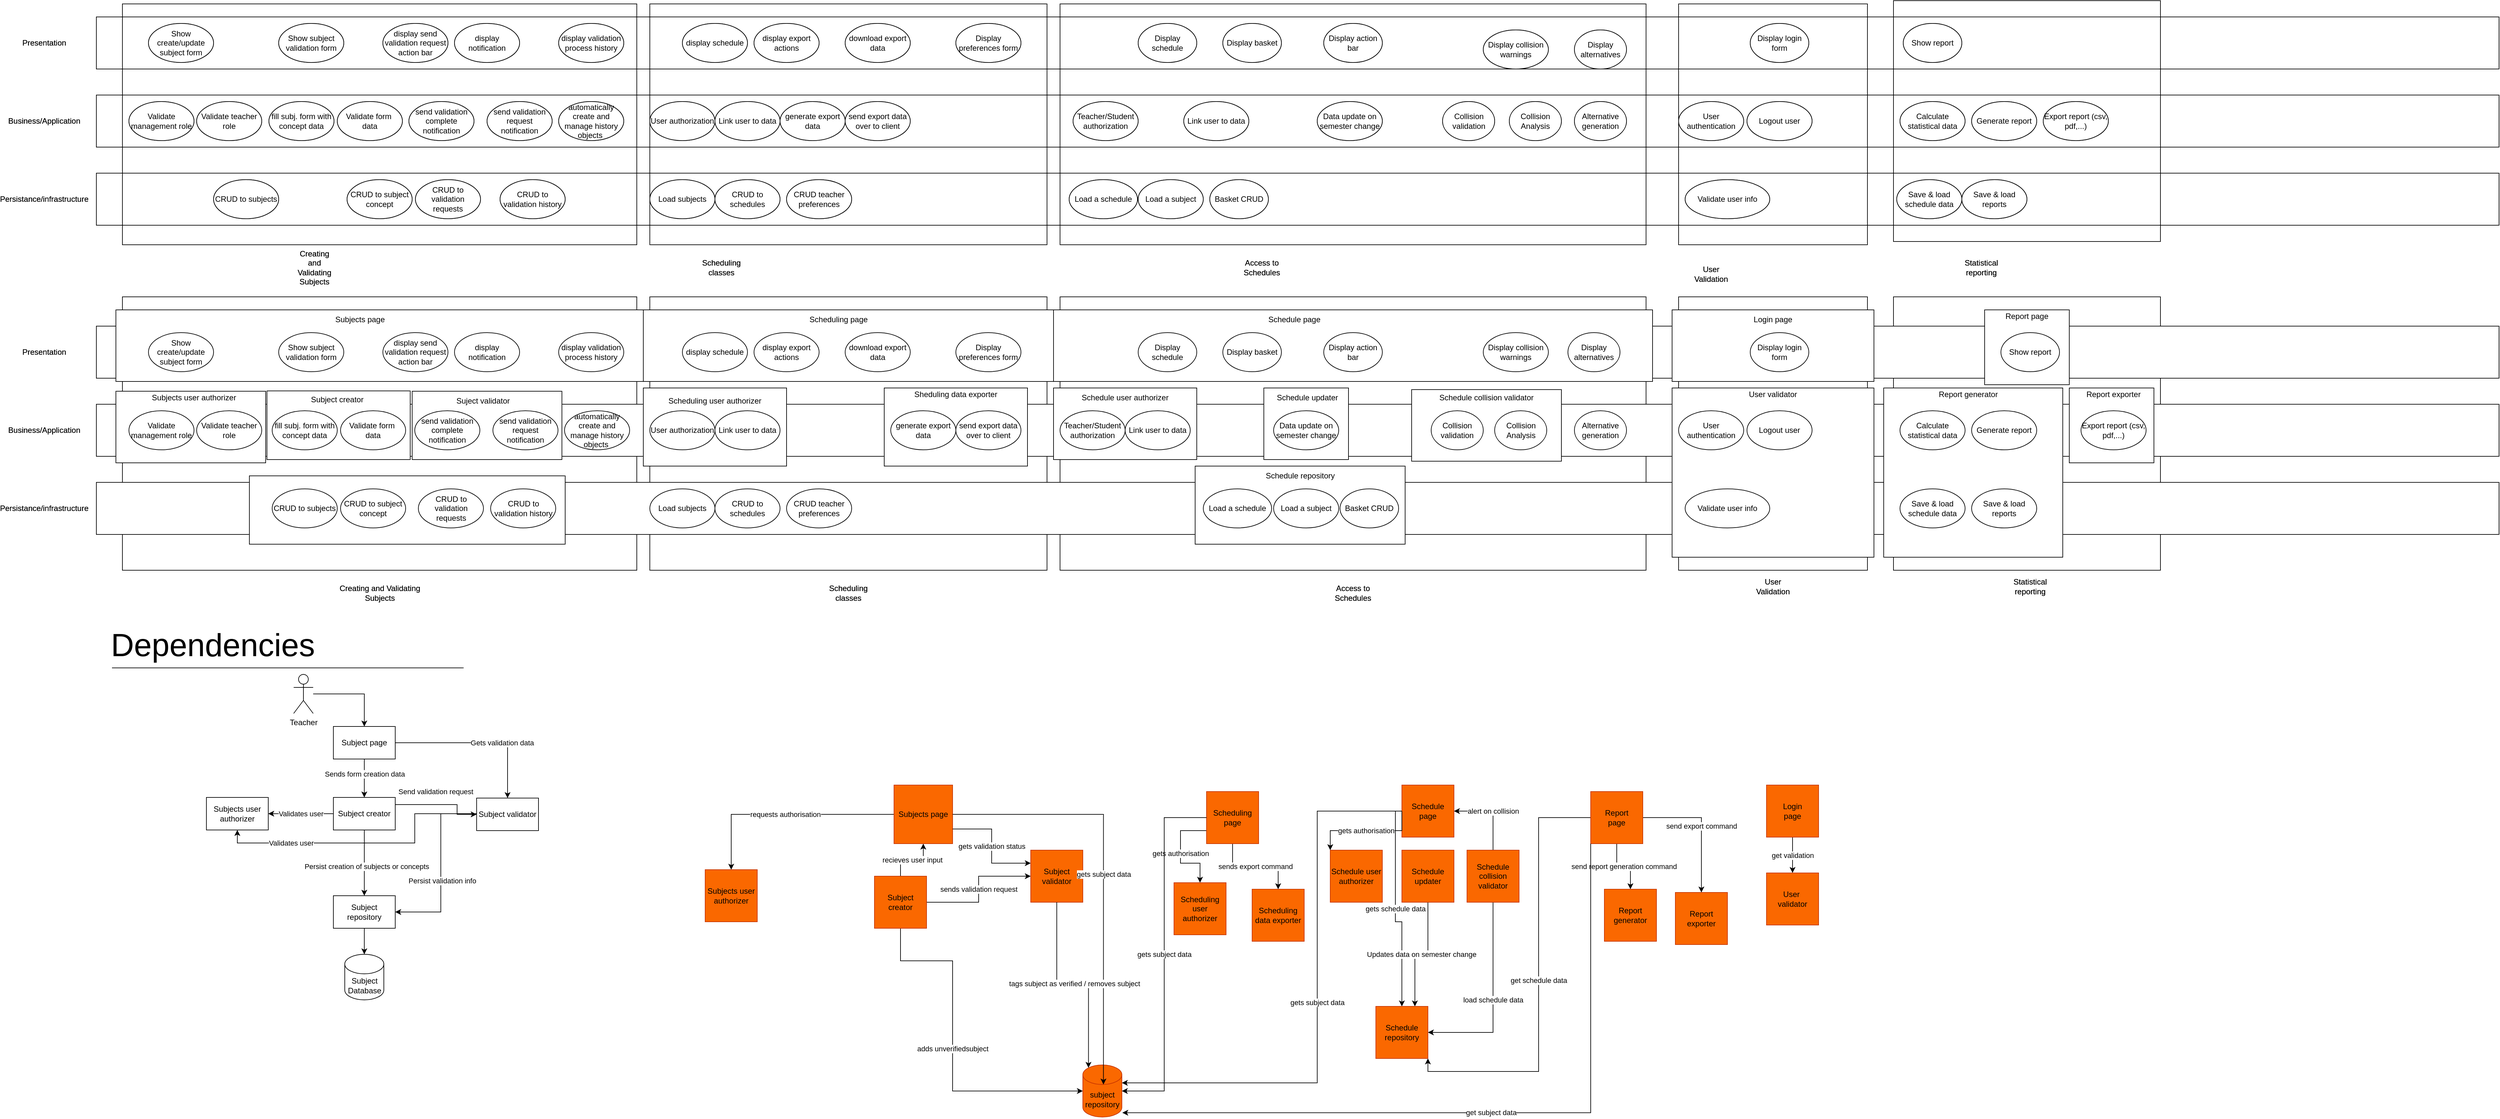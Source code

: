 <mxfile version="28.2.8">
  <diagram name="Page-1" id="38S-SW8NBl1TWecy55nv">
    <mxGraphModel dx="3565" dy="1858" grid="1" gridSize="10" guides="1" tooltips="1" connect="1" arrows="1" fold="1" page="1" pageScale="1" pageWidth="827" pageHeight="1169" math="0" shadow="0">
      <root>
        <mxCell id="0" />
        <mxCell id="1" parent="0" />
        <mxCell id="2dq0gYbfpGrgbmDW32KL-1" value="" style="rounded=0;whiteSpace=wrap;html=1;fillColor=light-dark(#FFFFFF,#999900);" vertex="1" parent="1">
          <mxGeometry x="200" y="470" width="790" height="420" as="geometry" />
        </mxCell>
        <mxCell id="2dq0gYbfpGrgbmDW32KL-2" value="" style="rounded=0;whiteSpace=wrap;html=1;fillColor=light-dark(#FFFFFF,#999900);" vertex="1" parent="1">
          <mxGeometry x="2590" y="470" width="290" height="420" as="geometry" />
        </mxCell>
        <mxCell id="2dq0gYbfpGrgbmDW32KL-3" value="" style="rounded=0;whiteSpace=wrap;html=1;fillColor=light-dark(#FFFFFF,#999900);" vertex="1" parent="1">
          <mxGeometry x="2920" y="470" width="410" height="420" as="geometry" />
        </mxCell>
        <mxCell id="2dq0gYbfpGrgbmDW32KL-4" value="" style="rounded=0;whiteSpace=wrap;html=1;fillColor=light-dark(#FFFFFF,#999900);" vertex="1" parent="1">
          <mxGeometry x="1010" y="470" width="610" height="420" as="geometry" />
        </mxCell>
        <mxCell id="2dq0gYbfpGrgbmDW32KL-5" value="" style="rounded=0;whiteSpace=wrap;html=1;fillColor=light-dark(#FFFFFF,#999900);" vertex="1" parent="1">
          <mxGeometry x="1640" y="470" width="900" height="420" as="geometry" />
        </mxCell>
        <mxCell id="2dq0gYbfpGrgbmDW32KL-6" value="" style="rounded=0;whiteSpace=wrap;html=1;fillColor=light-dark(#FFFFFF,#994C00);" vertex="1" parent="1">
          <mxGeometry x="160" y="755" width="3690" height="80" as="geometry" />
        </mxCell>
        <mxCell id="2dq0gYbfpGrgbmDW32KL-7" value="" style="rounded=0;whiteSpace=wrap;html=1;fillColor=light-dark(#FFFFFF,#FF8000);strokeColor=light-dark(#000000,#FF0606);" vertex="1" parent="1">
          <mxGeometry x="1847.5" y="730" width="322.5" height="120" as="geometry" />
        </mxCell>
        <mxCell id="2dq0gYbfpGrgbmDW32KL-8" value="" style="rounded=0;whiteSpace=wrap;html=1;fillColor=light-dark(#FFFFFF,#994C00);" vertex="1" parent="1">
          <mxGeometry x="160" y="635" width="3690" height="80" as="geometry" />
        </mxCell>
        <mxCell id="2dq0gYbfpGrgbmDW32KL-9" value="" style="rounded=0;whiteSpace=wrap;html=1;fillColor=light-dark(#FFFFFF,#FF8000);strokeColor=light-dark(#000000,#FF0606);" vertex="1" parent="1">
          <mxGeometry x="422" y="614.5" width="220" height="225.5" as="geometry" />
        </mxCell>
        <mxCell id="2dq0gYbfpGrgbmDW32KL-10" value="" style="rounded=0;whiteSpace=wrap;html=1;fillColor=light-dark(#FFFFFF,#FF8000);strokeColor=light-dark(#000000,#FF0606);" vertex="1" parent="1">
          <mxGeometry x="645" y="615" width="230" height="225" as="geometry" />
        </mxCell>
        <mxCell id="2dq0gYbfpGrgbmDW32KL-11" value="" style="rounded=0;whiteSpace=wrap;html=1;fillColor=light-dark(#FFFFFF,#FF8000);strokeColor=light-dark(#000000,#FF0606);" vertex="1" parent="1">
          <mxGeometry x="190" y="615" width="230" height="110" as="geometry" />
        </mxCell>
        <mxCell id="2dq0gYbfpGrgbmDW32KL-12" value="" style="rounded=0;whiteSpace=wrap;html=1;fillColor=light-dark(#FFFFFF,#FF8000);strokeColor=light-dark(#000000,#FF0606);" vertex="1" parent="1">
          <mxGeometry x="1370" y="610" width="220" height="120" as="geometry" />
        </mxCell>
        <mxCell id="2dq0gYbfpGrgbmDW32KL-13" value="" style="rounded=0;whiteSpace=wrap;html=1;fillColor=light-dark(#FFFFFF,#FF8000);strokeColor=light-dark(#000000,#FF0606);" vertex="1" parent="1">
          <mxGeometry x="1000" y="610" width="220" height="120" as="geometry" />
        </mxCell>
        <mxCell id="2dq0gYbfpGrgbmDW32KL-14" value="" style="rounded=0;whiteSpace=wrap;html=1;fillColor=light-dark(#FFFFFF,#FF8000);strokeColor=light-dark(#000000,#FF0606);" vertex="1" parent="1">
          <mxGeometry x="1630" y="610" width="220" height="110" as="geometry" />
        </mxCell>
        <mxCell id="2dq0gYbfpGrgbmDW32KL-15" value="" style="rounded=0;whiteSpace=wrap;html=1;fillColor=light-dark(#FFFFFF,#FF8000);strokeColor=light-dark(#000000,#FF0606);" vertex="1" parent="1">
          <mxGeometry x="1953" y="610" width="130" height="110" as="geometry" />
        </mxCell>
        <mxCell id="2dq0gYbfpGrgbmDW32KL-16" value="" style="rounded=0;whiteSpace=wrap;html=1;fillColor=light-dark(#FFFFFF,#FF8000);strokeColor=light-dark(#000000,#FF0606);" vertex="1" parent="1">
          <mxGeometry x="2180" y="612.5" width="230" height="110" as="geometry" />
        </mxCell>
        <mxCell id="2dq0gYbfpGrgbmDW32KL-17" value="" style="rounded=0;whiteSpace=wrap;html=1;fillColor=light-dark(#FFFFFF,#994C00);" vertex="1" parent="1">
          <mxGeometry x="160" y="515" width="3690" height="80" as="geometry" />
        </mxCell>
        <mxCell id="2dq0gYbfpGrgbmDW32KL-18" value="" style="rounded=0;whiteSpace=wrap;html=1;fillColor=light-dark(#FFFFFF,#FF8000);strokeColor=light-dark(#000000,#FF0606);" vertex="1" parent="1">
          <mxGeometry x="3190" y="610" width="130" height="115" as="geometry" />
        </mxCell>
        <mxCell id="2dq0gYbfpGrgbmDW32KL-19" value="" style="rounded=0;whiteSpace=wrap;html=1;fillColor=light-dark(#FFFFFF,#FF8000);strokeColor=light-dark(#000000,#FF0606);" vertex="1" parent="1">
          <mxGeometry x="2905" y="610" width="275" height="260" as="geometry" />
        </mxCell>
        <mxCell id="2dq0gYbfpGrgbmDW32KL-20" value="" style="rounded=0;whiteSpace=wrap;html=1;fillColor=light-dark(#FFFFFF,#FF8000);strokeColor=light-dark(#000000,#FF0606);" vertex="1" parent="1">
          <mxGeometry x="3060" y="490" width="130" height="115" as="geometry" />
        </mxCell>
        <mxCell id="2dq0gYbfpGrgbmDW32KL-21" value="" style="rounded=0;whiteSpace=wrap;html=1;fillColor=light-dark(#FFFFFF,#FF8000);strokeColor=light-dark(#000000,#FF0606);" vertex="1" parent="1">
          <mxGeometry x="2580" y="490" width="310" height="110" as="geometry" />
        </mxCell>
        <mxCell id="2dq0gYbfpGrgbmDW32KL-22" value="" style="rounded=0;whiteSpace=wrap;html=1;fillColor=light-dark(#FFFFFF,#FF8000);strokeColor=light-dark(#000000,#FF0606);" vertex="1" parent="1">
          <mxGeometry x="2580" y="610" width="310" height="260" as="geometry" />
        </mxCell>
        <mxCell id="2dq0gYbfpGrgbmDW32KL-23" value="" style="rounded=0;whiteSpace=wrap;html=1;fillColor=light-dark(#FFFFFF,#FF8000);strokeColor=light-dark(#000000,#FF0606);" vertex="1" parent="1">
          <mxGeometry x="1630" y="490" width="920" height="110" as="geometry" />
        </mxCell>
        <mxCell id="2dq0gYbfpGrgbmDW32KL-24" value="" style="rounded=0;whiteSpace=wrap;html=1;fillColor=light-dark(#FFFFFF,#FF8000);strokeColor=light-dark(#000000,#FF0000);" vertex="1" parent="1">
          <mxGeometry x="1000" y="490" width="630" height="110" as="geometry" />
        </mxCell>
        <mxCell id="2dq0gYbfpGrgbmDW32KL-25" value="" style="rounded=0;whiteSpace=wrap;html=1;fillColor=light-dark(#FFFFFF,#FF8000);strokeColor=light-dark(#000000,#FF0000);" vertex="1" parent="1">
          <mxGeometry x="190" y="490" width="810" height="110" as="geometry" />
        </mxCell>
        <mxCell id="2dq0gYbfpGrgbmDW32KL-26" value="" style="rounded=0;whiteSpace=wrap;html=1;fillColor=none;" vertex="1" parent="1">
          <mxGeometry x="160" y="40" width="3690" height="80" as="geometry" />
        </mxCell>
        <mxCell id="2dq0gYbfpGrgbmDW32KL-27" value="" style="rounded=0;whiteSpace=wrap;html=1;fillColor=none;" vertex="1" parent="1">
          <mxGeometry x="160" y="160" width="3690" height="80" as="geometry" />
        </mxCell>
        <mxCell id="2dq0gYbfpGrgbmDW32KL-28" value="" style="rounded=0;whiteSpace=wrap;html=1;fillColor=none;" vertex="1" parent="1">
          <mxGeometry x="160" y="280" width="3690" height="80" as="geometry" />
        </mxCell>
        <mxCell id="2dq0gYbfpGrgbmDW32KL-29" value="Business/Application" style="text;html=1;align=center;verticalAlign=middle;whiteSpace=wrap;rounded=0;" vertex="1" parent="1">
          <mxGeometry x="50" y="185" width="60" height="30" as="geometry" />
        </mxCell>
        <mxCell id="2dq0gYbfpGrgbmDW32KL-30" value="" style="rounded=0;whiteSpace=wrap;html=1;fillColor=none;" vertex="1" parent="1">
          <mxGeometry x="200" y="20" width="790" height="370" as="geometry" />
        </mxCell>
        <mxCell id="2dq0gYbfpGrgbmDW32KL-31" value="Presentation" style="text;html=1;align=center;verticalAlign=middle;whiteSpace=wrap;rounded=0;" vertex="1" parent="1">
          <mxGeometry x="50" y="65" width="60" height="30" as="geometry" />
        </mxCell>
        <mxCell id="2dq0gYbfpGrgbmDW32KL-32" value="Persistance/infrastructure" style="text;html=1;align=center;verticalAlign=middle;whiteSpace=wrap;rounded=0;" vertex="1" parent="1">
          <mxGeometry x="50" y="305" width="60" height="30" as="geometry" />
        </mxCell>
        <mxCell id="2dq0gYbfpGrgbmDW32KL-33" value="Creating and Validating Subjects" style="text;html=1;align=center;verticalAlign=middle;whiteSpace=wrap;rounded=0;" vertex="1" parent="1">
          <mxGeometry x="465" y="410" width="60" height="30" as="geometry" />
        </mxCell>
        <mxCell id="2dq0gYbfpGrgbmDW32KL-34" value="" style="rounded=0;whiteSpace=wrap;html=1;fillColor=none;" vertex="1" parent="1">
          <mxGeometry x="1010" y="20" width="610" height="370" as="geometry" />
        </mxCell>
        <mxCell id="2dq0gYbfpGrgbmDW32KL-35" value="Scheduling classes" style="text;html=1;align=center;verticalAlign=middle;whiteSpace=wrap;rounded=0;" vertex="1" parent="1">
          <mxGeometry x="1090" y="410" width="60" height="30" as="geometry" />
        </mxCell>
        <mxCell id="2dq0gYbfpGrgbmDW32KL-36" value="" style="rounded=0;whiteSpace=wrap;html=1;fillColor=none;" vertex="1" parent="1">
          <mxGeometry x="1640" y="20" width="900" height="370" as="geometry" />
        </mxCell>
        <mxCell id="2dq0gYbfpGrgbmDW32KL-37" value="User Validation" style="text;html=1;align=center;verticalAlign=middle;whiteSpace=wrap;rounded=0;" vertex="1" parent="1">
          <mxGeometry x="2610" y="420" width="60" height="30" as="geometry" />
        </mxCell>
        <mxCell id="2dq0gYbfpGrgbmDW32KL-38" value="" style="rounded=0;whiteSpace=wrap;html=1;fillColor=none;" vertex="1" parent="1">
          <mxGeometry x="2590" y="20" width="290" height="370" as="geometry" />
        </mxCell>
        <mxCell id="2dq0gYbfpGrgbmDW32KL-39" value="Access to Schedules" style="text;html=1;align=center;verticalAlign=middle;whiteSpace=wrap;rounded=0;" vertex="1" parent="1">
          <mxGeometry x="1920" y="410" width="60" height="30" as="geometry" />
        </mxCell>
        <mxCell id="2dq0gYbfpGrgbmDW32KL-40" value="CRUD to subjects" style="ellipse;whiteSpace=wrap;html=1;" vertex="1" parent="1">
          <mxGeometry x="340" y="290" width="100" height="60" as="geometry" />
        </mxCell>
        <mxCell id="2dq0gYbfpGrgbmDW32KL-41" value="Load subjects" style="ellipse;whiteSpace=wrap;html=1;" vertex="1" parent="1">
          <mxGeometry x="1010" y="290" width="100" height="60" as="geometry" />
        </mxCell>
        <mxCell id="2dq0gYbfpGrgbmDW32KL-42" value="Load a schedule" style="ellipse;whiteSpace=wrap;html=1;" vertex="1" parent="1">
          <mxGeometry x="1654" y="290" width="105" height="60" as="geometry" />
        </mxCell>
        <mxCell id="2dq0gYbfpGrgbmDW32KL-43" value="Validate user info" style="ellipse;whiteSpace=wrap;html=1;" vertex="1" parent="1">
          <mxGeometry x="2600" y="290" width="130" height="60" as="geometry" />
        </mxCell>
        <mxCell id="2dq0gYbfpGrgbmDW32KL-44" value="User authentication" style="ellipse;whiteSpace=wrap;html=1;" vertex="1" parent="1">
          <mxGeometry x="2590" y="170" width="100" height="60" as="geometry" />
        </mxCell>
        <mxCell id="2dq0gYbfpGrgbmDW32KL-45" value="Teacher/Student authorization" style="ellipse;whiteSpace=wrap;html=1;" vertex="1" parent="1">
          <mxGeometry x="1660" y="170" width="100" height="60" as="geometry" />
        </mxCell>
        <mxCell id="2dq0gYbfpGrgbmDW32KL-46" value="User authorization" style="ellipse;whiteSpace=wrap;html=1;" vertex="1" parent="1">
          <mxGeometry x="1010" y="170" width="100" height="60" as="geometry" />
        </mxCell>
        <mxCell id="2dq0gYbfpGrgbmDW32KL-47" value="Validate management role" style="ellipse;whiteSpace=wrap;html=1;" vertex="1" parent="1">
          <mxGeometry x="210" y="170" width="100" height="60" as="geometry" />
        </mxCell>
        <mxCell id="2dq0gYbfpGrgbmDW32KL-48" value="Validate teacher role" style="ellipse;whiteSpace=wrap;html=1;" vertex="1" parent="1">
          <mxGeometry x="314" y="170" width="100" height="60" as="geometry" />
        </mxCell>
        <mxCell id="2dq0gYbfpGrgbmDW32KL-49" value="Link user to data" style="ellipse;whiteSpace=wrap;html=1;" vertex="1" parent="1">
          <mxGeometry x="1110" y="170" width="100" height="60" as="geometry" />
        </mxCell>
        <mxCell id="2dq0gYbfpGrgbmDW32KL-50" value="Link user to data" style="ellipse;whiteSpace=wrap;html=1;" vertex="1" parent="1">
          <mxGeometry x="1830" y="170" width="100" height="60" as="geometry" />
        </mxCell>
        <mxCell id="2dq0gYbfpGrgbmDW32KL-51" value="Load a subject" style="ellipse;whiteSpace=wrap;html=1;" vertex="1" parent="1">
          <mxGeometry x="1760" y="290" width="100" height="60" as="geometry" />
        </mxCell>
        <mxCell id="2dq0gYbfpGrgbmDW32KL-52" value="CRUD to schedules" style="ellipse;whiteSpace=wrap;html=1;" vertex="1" parent="1">
          <mxGeometry x="1110" y="290" width="100" height="60" as="geometry" />
        </mxCell>
        <mxCell id="2dq0gYbfpGrgbmDW32KL-53" value="Show create/update subject form" style="ellipse;whiteSpace=wrap;html=1;" vertex="1" parent="1">
          <mxGeometry x="240" y="50" width="100" height="60" as="geometry" />
        </mxCell>
        <mxCell id="2dq0gYbfpGrgbmDW32KL-54" value="Show subject validation form" style="ellipse;whiteSpace=wrap;html=1;" vertex="1" parent="1">
          <mxGeometry x="440" y="50" width="100" height="60" as="geometry" />
        </mxCell>
        <mxCell id="2dq0gYbfpGrgbmDW32KL-55" value="display notification" style="ellipse;whiteSpace=wrap;html=1;" vertex="1" parent="1">
          <mxGeometry x="710" y="50" width="100" height="60" as="geometry" />
        </mxCell>
        <mxCell id="2dq0gYbfpGrgbmDW32KL-56" value="Data update on semester change" style="ellipse;whiteSpace=wrap;html=1;" vertex="1" parent="1">
          <mxGeometry x="2035" y="170" width="100" height="60" as="geometry" />
        </mxCell>
        <mxCell id="2dq0gYbfpGrgbmDW32KL-57" value="Display schedule" style="ellipse;whiteSpace=wrap;html=1;" vertex="1" parent="1">
          <mxGeometry x="1760" y="50" width="90" height="60" as="geometry" />
        </mxCell>
        <mxCell id="2dq0gYbfpGrgbmDW32KL-58" value="Display action bar" style="ellipse;whiteSpace=wrap;html=1;" vertex="1" parent="1">
          <mxGeometry x="2045" y="50" width="90" height="60" as="geometry" />
        </mxCell>
        <mxCell id="2dq0gYbfpGrgbmDW32KL-59" value="Basket CRUD" style="ellipse;whiteSpace=wrap;html=1;" vertex="1" parent="1">
          <mxGeometry x="1870" y="290" width="90" height="60" as="geometry" />
        </mxCell>
        <mxCell id="2dq0gYbfpGrgbmDW32KL-60" value="Display collision warnings" style="ellipse;whiteSpace=wrap;html=1;" vertex="1" parent="1">
          <mxGeometry x="2290" y="60" width="100" height="60" as="geometry" />
        </mxCell>
        <mxCell id="2dq0gYbfpGrgbmDW32KL-61" value="Collision validation" style="ellipse;whiteSpace=wrap;html=1;" vertex="1" parent="1">
          <mxGeometry x="2227.5" y="170" width="80" height="60" as="geometry" />
        </mxCell>
        <mxCell id="2dq0gYbfpGrgbmDW32KL-62" value="Display login form" style="ellipse;whiteSpace=wrap;html=1;" vertex="1" parent="1">
          <mxGeometry x="2700" y="50" width="90" height="60" as="geometry" />
        </mxCell>
        <mxCell id="2dq0gYbfpGrgbmDW32KL-63" value="CRUD to subject concept" style="ellipse;whiteSpace=wrap;html=1;" vertex="1" parent="1">
          <mxGeometry x="545" y="290" width="100" height="60" as="geometry" />
        </mxCell>
        <mxCell id="2dq0gYbfpGrgbmDW32KL-64" value="Collision&lt;br&gt;Analysis" style="ellipse;whiteSpace=wrap;html=1;" vertex="1" parent="1">
          <mxGeometry x="2330" y="170" width="80" height="60" as="geometry" />
        </mxCell>
        <mxCell id="2dq0gYbfpGrgbmDW32KL-65" value="Alternative generation" style="ellipse;whiteSpace=wrap;html=1;" vertex="1" parent="1">
          <mxGeometry x="2430" y="170" width="80" height="60" as="geometry" />
        </mxCell>
        <mxCell id="2dq0gYbfpGrgbmDW32KL-66" value="Display alternatives" style="ellipse;whiteSpace=wrap;html=1;" vertex="1" parent="1">
          <mxGeometry x="2430" y="60" width="80" height="60" as="geometry" />
        </mxCell>
        <mxCell id="2dq0gYbfpGrgbmDW32KL-67" value="fill subj. form with concept data" style="ellipse;whiteSpace=wrap;html=1;" vertex="1" parent="1">
          <mxGeometry x="425" y="170" width="100" height="60" as="geometry" />
        </mxCell>
        <mxCell id="2dq0gYbfpGrgbmDW32KL-68" value="Validate form&amp;nbsp;&lt;div&gt;data&lt;/div&gt;" style="ellipse;whiteSpace=wrap;html=1;" vertex="1" parent="1">
          <mxGeometry x="530" y="170" width="100" height="60" as="geometry" />
        </mxCell>
        <mxCell id="2dq0gYbfpGrgbmDW32KL-69" value="send validation request notification" style="ellipse;whiteSpace=wrap;html=1;" vertex="1" parent="1">
          <mxGeometry x="760" y="170" width="100" height="60" as="geometry" />
        </mxCell>
        <mxCell id="2dq0gYbfpGrgbmDW32KL-70" value="display send validation request action bar" style="ellipse;whiteSpace=wrap;html=1;" vertex="1" parent="1">
          <mxGeometry x="600" y="50" width="100" height="60" as="geometry" />
        </mxCell>
        <mxCell id="2dq0gYbfpGrgbmDW32KL-71" value="CRUD to validation requests" style="ellipse;whiteSpace=wrap;html=1;" vertex="1" parent="1">
          <mxGeometry x="650" y="290" width="100" height="60" as="geometry" />
        </mxCell>
        <mxCell id="2dq0gYbfpGrgbmDW32KL-72" value="send validation complete notification" style="ellipse;whiteSpace=wrap;html=1;" vertex="1" parent="1">
          <mxGeometry x="640" y="170" width="100" height="60" as="geometry" />
        </mxCell>
        <mxCell id="2dq0gYbfpGrgbmDW32KL-73" value="CRUD to validation history" style="ellipse;whiteSpace=wrap;html=1;" vertex="1" parent="1">
          <mxGeometry x="780" y="290" width="100" height="60" as="geometry" />
        </mxCell>
        <mxCell id="2dq0gYbfpGrgbmDW32KL-74" value="automatically create and manage history objects&amp;nbsp;" style="ellipse;whiteSpace=wrap;html=1;" vertex="1" parent="1">
          <mxGeometry x="870" y="170" width="100" height="60" as="geometry" />
        </mxCell>
        <mxCell id="2dq0gYbfpGrgbmDW32KL-75" value="display validation process history" style="ellipse;whiteSpace=wrap;html=1;" vertex="1" parent="1">
          <mxGeometry x="870" y="50" width="100" height="60" as="geometry" />
        </mxCell>
        <mxCell id="2dq0gYbfpGrgbmDW32KL-76" value="display schedule" style="ellipse;whiteSpace=wrap;html=1;" vertex="1" parent="1">
          <mxGeometry x="1060" y="50" width="100" height="60" as="geometry" />
        </mxCell>
        <mxCell id="2dq0gYbfpGrgbmDW32KL-77" value="display export actions" style="ellipse;whiteSpace=wrap;html=1;" vertex="1" parent="1">
          <mxGeometry x="1170" y="50" width="100" height="60" as="geometry" />
        </mxCell>
        <mxCell id="2dq0gYbfpGrgbmDW32KL-78" value="generate export data" style="ellipse;whiteSpace=wrap;html=1;" vertex="1" parent="1">
          <mxGeometry x="1210" y="170" width="100" height="60" as="geometry" />
        </mxCell>
        <mxCell id="2dq0gYbfpGrgbmDW32KL-79" value="send export data over to client" style="ellipse;whiteSpace=wrap;html=1;" vertex="1" parent="1">
          <mxGeometry x="1310" y="170" width="100" height="60" as="geometry" />
        </mxCell>
        <mxCell id="2dq0gYbfpGrgbmDW32KL-80" value="download export data" style="ellipse;whiteSpace=wrap;html=1;" vertex="1" parent="1">
          <mxGeometry x="1310" y="50" width="100" height="60" as="geometry" />
        </mxCell>
        <mxCell id="2dq0gYbfpGrgbmDW32KL-81" value="Logout user" style="ellipse;whiteSpace=wrap;html=1;" vertex="1" parent="1">
          <mxGeometry x="2695" y="170" width="100" height="60" as="geometry" />
        </mxCell>
        <mxCell id="2dq0gYbfpGrgbmDW32KL-82" value="" style="rounded=0;whiteSpace=wrap;html=1;fillColor=none;" vertex="1" parent="1">
          <mxGeometry x="2920" y="15" width="410" height="370" as="geometry" />
        </mxCell>
        <mxCell id="2dq0gYbfpGrgbmDW32KL-83" value="Statistical reporting" style="text;html=1;whiteSpace=wrap;strokeColor=none;fillColor=none;align=center;verticalAlign=middle;rounded=0;" vertex="1" parent="1">
          <mxGeometry x="3025" y="410" width="60" height="30" as="geometry" />
        </mxCell>
        <mxCell id="2dq0gYbfpGrgbmDW32KL-84" value="Calculate statistical data" style="ellipse;whiteSpace=wrap;html=1;" vertex="1" parent="1">
          <mxGeometry x="2930" y="170" width="100" height="60" as="geometry" />
        </mxCell>
        <mxCell id="2dq0gYbfpGrgbmDW32KL-85" value="Show report" style="ellipse;whiteSpace=wrap;html=1;" vertex="1" parent="1">
          <mxGeometry x="2935" y="50" width="90" height="60" as="geometry" />
        </mxCell>
        <mxCell id="2dq0gYbfpGrgbmDW32KL-86" value="Generate report" style="ellipse;whiteSpace=wrap;html=1;" vertex="1" parent="1">
          <mxGeometry x="3040" y="170" width="100" height="60" as="geometry" />
        </mxCell>
        <mxCell id="2dq0gYbfpGrgbmDW32KL-87" value="Save &amp;amp; load schedule data" style="ellipse;whiteSpace=wrap;html=1;" vertex="1" parent="1">
          <mxGeometry x="2925" y="290" width="100" height="60" as="geometry" />
        </mxCell>
        <mxCell id="2dq0gYbfpGrgbmDW32KL-88" value="Save &amp;amp; load reports" style="ellipse;whiteSpace=wrap;html=1;" vertex="1" parent="1">
          <mxGeometry x="3025" y="290" width="100" height="60" as="geometry" />
        </mxCell>
        <mxCell id="2dq0gYbfpGrgbmDW32KL-89" value="CRUD teacher preferences" style="ellipse;whiteSpace=wrap;html=1;" vertex="1" parent="1">
          <mxGeometry x="1220" y="290" width="100" height="60" as="geometry" />
        </mxCell>
        <mxCell id="2dq0gYbfpGrgbmDW32KL-90" value="Display preferences form" style="ellipse;whiteSpace=wrap;html=1;" vertex="1" parent="1">
          <mxGeometry x="1480" y="50" width="100" height="60" as="geometry" />
        </mxCell>
        <mxCell id="2dq0gYbfpGrgbmDW32KL-91" value="Export report (csv, pdf,...)" style="ellipse;whiteSpace=wrap;html=1;" vertex="1" parent="1">
          <mxGeometry x="3150" y="170" width="100" height="60" as="geometry" />
        </mxCell>
        <mxCell id="2dq0gYbfpGrgbmDW32KL-92" value="Business/Application" style="text;html=1;align=center;verticalAlign=middle;whiteSpace=wrap;rounded=0;" vertex="1" parent="1">
          <mxGeometry x="50" y="660" width="60" height="30" as="geometry" />
        </mxCell>
        <mxCell id="2dq0gYbfpGrgbmDW32KL-93" value="Presentation" style="text;html=1;align=center;verticalAlign=middle;whiteSpace=wrap;rounded=0;" vertex="1" parent="1">
          <mxGeometry x="50" y="540" width="60" height="30" as="geometry" />
        </mxCell>
        <mxCell id="2dq0gYbfpGrgbmDW32KL-94" value="Persistance/infrastructure" style="text;html=1;align=center;verticalAlign=middle;whiteSpace=wrap;rounded=0;" vertex="1" parent="1">
          <mxGeometry x="50" y="780" width="60" height="30" as="geometry" />
        </mxCell>
        <mxCell id="2dq0gYbfpGrgbmDW32KL-95" value="Creating and Validating Subjects" style="text;html=1;align=center;verticalAlign=middle;whiteSpace=wrap;rounded=0;" vertex="1" parent="1">
          <mxGeometry x="507.5" y="910" width="175" height="30" as="geometry" />
        </mxCell>
        <mxCell id="2dq0gYbfpGrgbmDW32KL-96" value="Scheduling classes" style="text;html=1;align=center;verticalAlign=middle;whiteSpace=wrap;rounded=0;" vertex="1" parent="1">
          <mxGeometry x="1285" y="910" width="60" height="30" as="geometry" />
        </mxCell>
        <mxCell id="2dq0gYbfpGrgbmDW32KL-97" value="User Validation" style="text;html=1;align=center;verticalAlign=middle;whiteSpace=wrap;rounded=0;" vertex="1" parent="1">
          <mxGeometry x="2705" y="900" width="60" height="30" as="geometry" />
        </mxCell>
        <mxCell id="2dq0gYbfpGrgbmDW32KL-98" value="Access to Schedules" style="text;html=1;align=center;verticalAlign=middle;whiteSpace=wrap;rounded=0;" vertex="1" parent="1">
          <mxGeometry x="2060" y="910" width="60" height="30" as="geometry" />
        </mxCell>
        <mxCell id="2dq0gYbfpGrgbmDW32KL-99" value="CRUD to subjects" style="ellipse;whiteSpace=wrap;html=1;" vertex="1" parent="1">
          <mxGeometry x="430" y="765" width="100" height="60" as="geometry" />
        </mxCell>
        <mxCell id="2dq0gYbfpGrgbmDW32KL-100" value="Load subjects" style="ellipse;whiteSpace=wrap;html=1;" vertex="1" parent="1">
          <mxGeometry x="1010" y="765" width="100" height="60" as="geometry" />
        </mxCell>
        <mxCell id="2dq0gYbfpGrgbmDW32KL-101" value="Load a schedule" style="ellipse;whiteSpace=wrap;html=1;" vertex="1" parent="1">
          <mxGeometry x="1860" y="765" width="105" height="60" as="geometry" />
        </mxCell>
        <mxCell id="2dq0gYbfpGrgbmDW32KL-102" value="Validate user info" style="ellipse;whiteSpace=wrap;html=1;" vertex="1" parent="1">
          <mxGeometry x="2600" y="765" width="130" height="60" as="geometry" />
        </mxCell>
        <mxCell id="2dq0gYbfpGrgbmDW32KL-103" value="User authentication" style="ellipse;whiteSpace=wrap;html=1;" vertex="1" parent="1">
          <mxGeometry x="2590" y="645" width="100" height="60" as="geometry" />
        </mxCell>
        <mxCell id="2dq0gYbfpGrgbmDW32KL-104" value="Teacher/Student authorization" style="ellipse;whiteSpace=wrap;html=1;" vertex="1" parent="1">
          <mxGeometry x="1640" y="645" width="100" height="60" as="geometry" />
        </mxCell>
        <mxCell id="2dq0gYbfpGrgbmDW32KL-105" value="User authorization" style="ellipse;whiteSpace=wrap;html=1;" vertex="1" parent="1">
          <mxGeometry x="1010" y="645" width="100" height="60" as="geometry" />
        </mxCell>
        <mxCell id="2dq0gYbfpGrgbmDW32KL-106" value="Validate management role" style="ellipse;whiteSpace=wrap;html=1;" vertex="1" parent="1">
          <mxGeometry x="210" y="645" width="100" height="60" as="geometry" />
        </mxCell>
        <mxCell id="2dq0gYbfpGrgbmDW32KL-107" value="Validate teacher role" style="ellipse;whiteSpace=wrap;html=1;" vertex="1" parent="1">
          <mxGeometry x="314" y="645" width="100" height="60" as="geometry" />
        </mxCell>
        <mxCell id="2dq0gYbfpGrgbmDW32KL-108" value="Link user to data" style="ellipse;whiteSpace=wrap;html=1;" vertex="1" parent="1">
          <mxGeometry x="1110" y="645" width="100" height="60" as="geometry" />
        </mxCell>
        <mxCell id="2dq0gYbfpGrgbmDW32KL-109" value="Link user to data" style="ellipse;whiteSpace=wrap;html=1;" vertex="1" parent="1">
          <mxGeometry x="1740" y="645" width="100" height="60" as="geometry" />
        </mxCell>
        <mxCell id="2dq0gYbfpGrgbmDW32KL-110" value="Load a subject" style="ellipse;whiteSpace=wrap;html=1;" vertex="1" parent="1">
          <mxGeometry x="1968" y="765" width="100" height="60" as="geometry" />
        </mxCell>
        <mxCell id="2dq0gYbfpGrgbmDW32KL-111" value="CRUD to schedules" style="ellipse;whiteSpace=wrap;html=1;" vertex="1" parent="1">
          <mxGeometry x="1110" y="765" width="100" height="60" as="geometry" />
        </mxCell>
        <mxCell id="2dq0gYbfpGrgbmDW32KL-112" value="Show create/update subject form" style="ellipse;whiteSpace=wrap;html=1;" vertex="1" parent="1">
          <mxGeometry x="240" y="525" width="100" height="60" as="geometry" />
        </mxCell>
        <mxCell id="2dq0gYbfpGrgbmDW32KL-113" value="Show subject validation form" style="ellipse;whiteSpace=wrap;html=1;" vertex="1" parent="1">
          <mxGeometry x="440" y="525" width="100" height="60" as="geometry" />
        </mxCell>
        <mxCell id="2dq0gYbfpGrgbmDW32KL-114" value="display notification" style="ellipse;whiteSpace=wrap;html=1;" vertex="1" parent="1">
          <mxGeometry x="710" y="525" width="100" height="60" as="geometry" />
        </mxCell>
        <mxCell id="2dq0gYbfpGrgbmDW32KL-115" value="Data update on semester change" style="ellipse;whiteSpace=wrap;html=1;" vertex="1" parent="1">
          <mxGeometry x="1968" y="645" width="100" height="60" as="geometry" />
        </mxCell>
        <mxCell id="2dq0gYbfpGrgbmDW32KL-116" value="Display schedule" style="ellipse;whiteSpace=wrap;html=1;" vertex="1" parent="1">
          <mxGeometry x="1760" y="525" width="90" height="60" as="geometry" />
        </mxCell>
        <mxCell id="2dq0gYbfpGrgbmDW32KL-117" value="Display action bar" style="ellipse;whiteSpace=wrap;html=1;" vertex="1" parent="1">
          <mxGeometry x="2045" y="525" width="90" height="60" as="geometry" />
        </mxCell>
        <mxCell id="2dq0gYbfpGrgbmDW32KL-118" value="Basket CRUD" style="ellipse;whiteSpace=wrap;html=1;" vertex="1" parent="1">
          <mxGeometry x="2070" y="765" width="90" height="60" as="geometry" />
        </mxCell>
        <mxCell id="2dq0gYbfpGrgbmDW32KL-119" value="Display collision warnings" style="ellipse;whiteSpace=wrap;html=1;" vertex="1" parent="1">
          <mxGeometry x="2290" y="525" width="100" height="60" as="geometry" />
        </mxCell>
        <mxCell id="2dq0gYbfpGrgbmDW32KL-120" value="Collision validation" style="ellipse;whiteSpace=wrap;html=1;" vertex="1" parent="1">
          <mxGeometry x="2210" y="645" width="80" height="60" as="geometry" />
        </mxCell>
        <mxCell id="2dq0gYbfpGrgbmDW32KL-121" value="Display login form" style="ellipse;whiteSpace=wrap;html=1;" vertex="1" parent="1">
          <mxGeometry x="2700" y="525" width="90" height="60" as="geometry" />
        </mxCell>
        <mxCell id="2dq0gYbfpGrgbmDW32KL-122" value="CRUD to subject concept" style="ellipse;whiteSpace=wrap;html=1;" vertex="1" parent="1">
          <mxGeometry x="535" y="765" width="100" height="60" as="geometry" />
        </mxCell>
        <mxCell id="2dq0gYbfpGrgbmDW32KL-123" value="Collision&lt;br&gt;Analysis" style="ellipse;whiteSpace=wrap;html=1;" vertex="1" parent="1">
          <mxGeometry x="2307.5" y="645" width="80" height="60" as="geometry" />
        </mxCell>
        <mxCell id="2dq0gYbfpGrgbmDW32KL-124" value="Alternative generation" style="ellipse;whiteSpace=wrap;html=1;" vertex="1" parent="1">
          <mxGeometry x="2430" y="645" width="80" height="60" as="geometry" />
        </mxCell>
        <mxCell id="2dq0gYbfpGrgbmDW32KL-125" value="Display alternatives" style="ellipse;whiteSpace=wrap;html=1;" vertex="1" parent="1">
          <mxGeometry x="2420" y="525" width="80" height="60" as="geometry" />
        </mxCell>
        <mxCell id="2dq0gYbfpGrgbmDW32KL-126" value="fill subj. form with concept data" style="ellipse;whiteSpace=wrap;html=1;" vertex="1" parent="1">
          <mxGeometry x="430" y="645" width="100" height="60" as="geometry" />
        </mxCell>
        <mxCell id="2dq0gYbfpGrgbmDW32KL-127" value="Validate form&amp;nbsp;&lt;div&gt;data&lt;/div&gt;" style="ellipse;whiteSpace=wrap;html=1;" vertex="1" parent="1">
          <mxGeometry x="535" y="645" width="100" height="60" as="geometry" />
        </mxCell>
        <mxCell id="2dq0gYbfpGrgbmDW32KL-128" value="send validation request notification" style="ellipse;whiteSpace=wrap;html=1;" vertex="1" parent="1">
          <mxGeometry x="769" y="645" width="100" height="60" as="geometry" />
        </mxCell>
        <mxCell id="2dq0gYbfpGrgbmDW32KL-129" value="display send validation request action bar" style="ellipse;whiteSpace=wrap;html=1;" vertex="1" parent="1">
          <mxGeometry x="600" y="525" width="100" height="60" as="geometry" />
        </mxCell>
        <mxCell id="2dq0gYbfpGrgbmDW32KL-130" value="CRUD to validation requests" style="ellipse;whiteSpace=wrap;html=1;" vertex="1" parent="1">
          <mxGeometry x="654.5" y="765" width="100" height="60" as="geometry" />
        </mxCell>
        <mxCell id="2dq0gYbfpGrgbmDW32KL-131" value="send validation complete notification" style="ellipse;whiteSpace=wrap;html=1;" vertex="1" parent="1">
          <mxGeometry x="649" y="645" width="100" height="60" as="geometry" />
        </mxCell>
        <mxCell id="2dq0gYbfpGrgbmDW32KL-132" value="CRUD to validation history" style="ellipse;whiteSpace=wrap;html=1;" vertex="1" parent="1">
          <mxGeometry x="765.5" y="765" width="100" height="60" as="geometry" />
        </mxCell>
        <mxCell id="2dq0gYbfpGrgbmDW32KL-133" value="automatically create and manage history objects&amp;nbsp;" style="ellipse;whiteSpace=wrap;html=1;" vertex="1" parent="1">
          <mxGeometry x="879" y="645" width="100" height="60" as="geometry" />
        </mxCell>
        <mxCell id="2dq0gYbfpGrgbmDW32KL-134" value="display validation process history" style="ellipse;whiteSpace=wrap;html=1;" vertex="1" parent="1">
          <mxGeometry x="870" y="525" width="100" height="60" as="geometry" />
        </mxCell>
        <mxCell id="2dq0gYbfpGrgbmDW32KL-135" value="display schedule" style="ellipse;whiteSpace=wrap;html=1;" vertex="1" parent="1">
          <mxGeometry x="1060" y="525" width="100" height="60" as="geometry" />
        </mxCell>
        <mxCell id="2dq0gYbfpGrgbmDW32KL-136" value="display export actions" style="ellipse;whiteSpace=wrap;html=1;" vertex="1" parent="1">
          <mxGeometry x="1170" y="525" width="100" height="60" as="geometry" />
        </mxCell>
        <mxCell id="2dq0gYbfpGrgbmDW32KL-137" value="generate export data" style="ellipse;whiteSpace=wrap;html=1;" vertex="1" parent="1">
          <mxGeometry x="1380" y="645" width="100" height="60" as="geometry" />
        </mxCell>
        <mxCell id="2dq0gYbfpGrgbmDW32KL-138" value="send export data over to client" style="ellipse;whiteSpace=wrap;html=1;" vertex="1" parent="1">
          <mxGeometry x="1480" y="645" width="100" height="60" as="geometry" />
        </mxCell>
        <mxCell id="2dq0gYbfpGrgbmDW32KL-139" value="download export data" style="ellipse;whiteSpace=wrap;html=1;" vertex="1" parent="1">
          <mxGeometry x="1310" y="525" width="100" height="60" as="geometry" />
        </mxCell>
        <mxCell id="2dq0gYbfpGrgbmDW32KL-140" value="Logout user" style="ellipse;whiteSpace=wrap;html=1;" vertex="1" parent="1">
          <mxGeometry x="2695" y="645" width="100" height="60" as="geometry" />
        </mxCell>
        <mxCell id="2dq0gYbfpGrgbmDW32KL-141" value="Statistical reporting" style="text;html=1;whiteSpace=wrap;strokeColor=none;fillColor=none;align=center;verticalAlign=middle;rounded=0;" vertex="1" parent="1">
          <mxGeometry x="3100" y="900" width="60" height="30" as="geometry" />
        </mxCell>
        <mxCell id="2dq0gYbfpGrgbmDW32KL-142" value="Calculate statistical data" style="ellipse;whiteSpace=wrap;html=1;" vertex="1" parent="1">
          <mxGeometry x="2930" y="645" width="100" height="60" as="geometry" />
        </mxCell>
        <mxCell id="2dq0gYbfpGrgbmDW32KL-143" value="Show report" style="ellipse;whiteSpace=wrap;html=1;" vertex="1" parent="1">
          <mxGeometry x="3085" y="525" width="90" height="60" as="geometry" />
        </mxCell>
        <mxCell id="2dq0gYbfpGrgbmDW32KL-144" value="Generate report" style="ellipse;whiteSpace=wrap;html=1;" vertex="1" parent="1">
          <mxGeometry x="3040" y="645" width="100" height="60" as="geometry" />
        </mxCell>
        <mxCell id="2dq0gYbfpGrgbmDW32KL-145" value="Save &amp;amp; load schedule data" style="ellipse;whiteSpace=wrap;html=1;" vertex="1" parent="1">
          <mxGeometry x="2930" y="765" width="100" height="60" as="geometry" />
        </mxCell>
        <mxCell id="2dq0gYbfpGrgbmDW32KL-146" value="Save &amp;amp; load reports" style="ellipse;whiteSpace=wrap;html=1;" vertex="1" parent="1">
          <mxGeometry x="3040" y="765" width="100" height="60" as="geometry" />
        </mxCell>
        <mxCell id="2dq0gYbfpGrgbmDW32KL-147" value="CRUD teacher preferences" style="ellipse;whiteSpace=wrap;html=1;" vertex="1" parent="1">
          <mxGeometry x="1220" y="765" width="100" height="60" as="geometry" />
        </mxCell>
        <mxCell id="2dq0gYbfpGrgbmDW32KL-148" value="Display preferences form" style="ellipse;whiteSpace=wrap;html=1;" vertex="1" parent="1">
          <mxGeometry x="1480" y="525" width="100" height="60" as="geometry" />
        </mxCell>
        <mxCell id="2dq0gYbfpGrgbmDW32KL-149" value="Export report (csv, pdf,...)" style="ellipse;whiteSpace=wrap;html=1;" vertex="1" parent="1">
          <mxGeometry x="3208" y="645" width="100" height="60" as="geometry" />
        </mxCell>
        <mxCell id="2dq0gYbfpGrgbmDW32KL-150" value="Subjects page" style="text;html=1;whiteSpace=wrap;strokeColor=none;fillColor=none;align=center;verticalAlign=middle;rounded=0;" vertex="1" parent="1">
          <mxGeometry x="490" y="490" width="150" height="30" as="geometry" />
        </mxCell>
        <mxCell id="2dq0gYbfpGrgbmDW32KL-151" value="Scheduling page" style="text;html=1;whiteSpace=wrap;strokeColor=none;fillColor=none;align=center;verticalAlign=middle;rounded=0;" vertex="1" parent="1">
          <mxGeometry x="1250" y="490" width="100" height="30" as="geometry" />
        </mxCell>
        <mxCell id="2dq0gYbfpGrgbmDW32KL-152" value="Schedule page" style="text;html=1;whiteSpace=wrap;strokeColor=none;fillColor=none;align=center;verticalAlign=middle;rounded=0;" vertex="1" parent="1">
          <mxGeometry x="1940" y="490" width="120" height="30" as="geometry" />
        </mxCell>
        <mxCell id="2dq0gYbfpGrgbmDW32KL-153" value="Display basket" style="ellipse;whiteSpace=wrap;html=1;" vertex="1" parent="1">
          <mxGeometry x="1890" y="50" width="90" height="60" as="geometry" />
        </mxCell>
        <mxCell id="2dq0gYbfpGrgbmDW32KL-154" value="Display basket" style="ellipse;whiteSpace=wrap;html=1;" vertex="1" parent="1">
          <mxGeometry x="1890" y="525" width="90" height="60" as="geometry" />
        </mxCell>
        <mxCell id="2dq0gYbfpGrgbmDW32KL-155" value="User validator" style="text;html=1;whiteSpace=wrap;strokeColor=none;fillColor=none;align=center;verticalAlign=middle;rounded=0;" vertex="1" parent="1">
          <mxGeometry x="2690" y="605" width="90" height="30" as="geometry" />
        </mxCell>
        <mxCell id="2dq0gYbfpGrgbmDW32KL-156" value="Login page" style="text;html=1;whiteSpace=wrap;strokeColor=none;fillColor=none;align=center;verticalAlign=middle;rounded=0;" vertex="1" parent="1">
          <mxGeometry x="2690" y="490" width="90" height="30" as="geometry" />
        </mxCell>
        <mxCell id="2dq0gYbfpGrgbmDW32KL-157" value="Report page" style="text;html=1;whiteSpace=wrap;strokeColor=none;fillColor=none;align=center;verticalAlign=middle;rounded=0;" vertex="1" parent="1">
          <mxGeometry x="3065" y="485" width="120" height="30" as="geometry" />
        </mxCell>
        <mxCell id="2dq0gYbfpGrgbmDW32KL-158" value="Report generator" style="text;html=1;whiteSpace=wrap;strokeColor=none;fillColor=none;align=center;verticalAlign=middle;rounded=0;" vertex="1" parent="1">
          <mxGeometry x="2970" y="605" width="130" height="30" as="geometry" />
        </mxCell>
        <mxCell id="2dq0gYbfpGrgbmDW32KL-159" value="Report exporter" style="text;html=1;whiteSpace=wrap;strokeColor=none;fillColor=none;align=center;verticalAlign=middle;rounded=0;" vertex="1" parent="1">
          <mxGeometry x="3208" y="605" width="100" height="30" as="geometry" />
        </mxCell>
        <mxCell id="2dq0gYbfpGrgbmDW32KL-160" value="Schedule collision validator" style="text;html=1;whiteSpace=wrap;strokeColor=none;fillColor=none;align=center;verticalAlign=middle;rounded=0;" vertex="1" parent="1">
          <mxGeometry x="2210" y="610" width="170" height="30" as="geometry" />
        </mxCell>
        <mxCell id="2dq0gYbfpGrgbmDW32KL-161" value="Schedule updater" style="text;html=1;whiteSpace=wrap;strokeColor=none;fillColor=none;align=center;verticalAlign=middle;rounded=0;" vertex="1" parent="1">
          <mxGeometry x="1960" y="610" width="120" height="30" as="geometry" />
        </mxCell>
        <mxCell id="2dq0gYbfpGrgbmDW32KL-162" value="Schedule user authorizer" style="text;html=1;whiteSpace=wrap;strokeColor=none;fillColor=none;align=center;verticalAlign=middle;rounded=0;" vertex="1" parent="1">
          <mxGeometry x="1670" y="610" width="140" height="30" as="geometry" />
        </mxCell>
        <mxCell id="2dq0gYbfpGrgbmDW32KL-163" value="Schedule repository" style="text;html=1;whiteSpace=wrap;strokeColor=none;fillColor=none;align=center;verticalAlign=middle;rounded=0;" vertex="1" parent="1">
          <mxGeometry x="1933.75" y="730" width="150" height="30" as="geometry" />
        </mxCell>
        <mxCell id="2dq0gYbfpGrgbmDW32KL-164" value="Scheduling user authorizer" style="text;html=1;whiteSpace=wrap;strokeColor=none;fillColor=none;align=center;verticalAlign=middle;rounded=0;" vertex="1" parent="1">
          <mxGeometry x="1025" y="615" width="170" height="30" as="geometry" />
        </mxCell>
        <mxCell id="2dq0gYbfpGrgbmDW32KL-165" value="Sheduling data exporter" style="text;html=1;whiteSpace=wrap;strokeColor=none;fillColor=none;align=center;verticalAlign=middle;rounded=0;" vertex="1" parent="1">
          <mxGeometry x="1395" y="605" width="170" height="30" as="geometry" />
        </mxCell>
        <mxCell id="2dq0gYbfpGrgbmDW32KL-166" value="Subjects user authorizer" style="text;html=1;whiteSpace=wrap;strokeColor=none;fillColor=none;align=center;verticalAlign=middle;rounded=0;" vertex="1" parent="1">
          <mxGeometry x="235" y="610" width="150" height="30" as="geometry" />
        </mxCell>
        <mxCell id="2dq0gYbfpGrgbmDW32KL-167" value="Suject validator" style="text;html=1;whiteSpace=wrap;strokeColor=none;fillColor=none;align=center;verticalAlign=middle;rounded=0;" vertex="1" parent="1">
          <mxGeometry x="669" y="615" width="170" height="30" as="geometry" />
        </mxCell>
        <mxCell id="2dq0gYbfpGrgbmDW32KL-168" value="Subject creator" style="text;html=1;whiteSpace=wrap;strokeColor=none;fillColor=none;align=center;verticalAlign=middle;rounded=0;" vertex="1" parent="1">
          <mxGeometry x="465" y="612.5" width="130" height="30" as="geometry" />
        </mxCell>
        <mxCell id="2dq0gYbfpGrgbmDW32KL-169" value="" style="rounded=0;whiteSpace=wrap;html=1;fillColor=light-dark(#FFFFFF,#999900);" vertex="1" parent="1">
          <mxGeometry x="200" y="470" width="790" height="420" as="geometry" />
        </mxCell>
        <mxCell id="2dq0gYbfpGrgbmDW32KL-170" value="" style="rounded=0;whiteSpace=wrap;html=1;fillColor=light-dark(#FFFFFF,#999900);" vertex="1" parent="1">
          <mxGeometry x="2590" y="470" width="290" height="420" as="geometry" />
        </mxCell>
        <mxCell id="2dq0gYbfpGrgbmDW32KL-171" value="" style="rounded=0;whiteSpace=wrap;html=1;fillColor=light-dark(#FFFFFF,#999900);" vertex="1" parent="1">
          <mxGeometry x="2920" y="470" width="410" height="420" as="geometry" />
        </mxCell>
        <mxCell id="2dq0gYbfpGrgbmDW32KL-172" value="" style="rounded=0;whiteSpace=wrap;html=1;fillColor=light-dark(#FFFFFF,#999900);" vertex="1" parent="1">
          <mxGeometry x="1010" y="470" width="610" height="420" as="geometry" />
        </mxCell>
        <mxCell id="2dq0gYbfpGrgbmDW32KL-173" value="" style="rounded=0;whiteSpace=wrap;html=1;fillColor=light-dark(#FFFFFF,#999900);" vertex="1" parent="1">
          <mxGeometry x="1640" y="470" width="900" height="420" as="geometry" />
        </mxCell>
        <mxCell id="2dq0gYbfpGrgbmDW32KL-174" value="" style="rounded=0;whiteSpace=wrap;html=1;fillColor=light-dark(#FFFFFF,#994C00);" vertex="1" parent="1">
          <mxGeometry x="160" y="755" width="3690" height="80" as="geometry" />
        </mxCell>
        <mxCell id="2dq0gYbfpGrgbmDW32KL-175" value="" style="rounded=0;whiteSpace=wrap;html=1;fillColor=light-dark(#FFFFFF,#FF8000);strokeColor=light-dark(#000000,#FF0606);" vertex="1" parent="1">
          <mxGeometry x="1847.5" y="730" width="322.5" height="120" as="geometry" />
        </mxCell>
        <mxCell id="2dq0gYbfpGrgbmDW32KL-176" value="" style="rounded=0;whiteSpace=wrap;html=1;fillColor=light-dark(#FFFFFF,#994C00);" vertex="1" parent="1">
          <mxGeometry x="160" y="635" width="3690" height="80" as="geometry" />
        </mxCell>
        <mxCell id="2dq0gYbfpGrgbmDW32KL-177" value="" style="rounded=0;whiteSpace=wrap;html=1;fillColor=light-dark(#FFFFFF,#FF8000);strokeColor=light-dark(#000000,#FF0606);" vertex="1" parent="1">
          <mxGeometry x="422" y="614.5" width="220" height="105.5" as="geometry" />
        </mxCell>
        <mxCell id="2dq0gYbfpGrgbmDW32KL-178" value="" style="rounded=0;whiteSpace=wrap;html=1;fillColor=light-dark(#FFFFFF,#FF8000);strokeColor=light-dark(#000000,#FF0606);" vertex="1" parent="1">
          <mxGeometry x="645" y="615" width="230" height="105" as="geometry" />
        </mxCell>
        <mxCell id="2dq0gYbfpGrgbmDW32KL-179" value="" style="rounded=0;whiteSpace=wrap;html=1;fillColor=light-dark(#FFFFFF,#FF8000);strokeColor=light-dark(#000000,#FF0606);" vertex="1" parent="1">
          <mxGeometry x="190" y="615" width="230" height="110" as="geometry" />
        </mxCell>
        <mxCell id="2dq0gYbfpGrgbmDW32KL-180" value="" style="rounded=0;whiteSpace=wrap;html=1;fillColor=light-dark(#FFFFFF,#FF8000);strokeColor=light-dark(#000000,#FF0606);" vertex="1" parent="1">
          <mxGeometry x="1370" y="610" width="220" height="120" as="geometry" />
        </mxCell>
        <mxCell id="2dq0gYbfpGrgbmDW32KL-181" value="" style="rounded=0;whiteSpace=wrap;html=1;fillColor=light-dark(#FFFFFF,#FF8000);strokeColor=light-dark(#000000,#FF0606);" vertex="1" parent="1">
          <mxGeometry x="1000" y="610" width="220" height="120" as="geometry" />
        </mxCell>
        <mxCell id="2dq0gYbfpGrgbmDW32KL-182" value="" style="rounded=0;whiteSpace=wrap;html=1;fillColor=light-dark(#FFFFFF,#FF8000);strokeColor=light-dark(#000000,#FF0606);" vertex="1" parent="1">
          <mxGeometry x="1630" y="610" width="220" height="110" as="geometry" />
        </mxCell>
        <mxCell id="2dq0gYbfpGrgbmDW32KL-183" value="" style="rounded=0;whiteSpace=wrap;html=1;fillColor=light-dark(#FFFFFF,#FF8000);strokeColor=light-dark(#000000,#FF0606);" vertex="1" parent="1">
          <mxGeometry x="1953" y="610" width="130" height="110" as="geometry" />
        </mxCell>
        <mxCell id="2dq0gYbfpGrgbmDW32KL-184" value="" style="rounded=0;whiteSpace=wrap;html=1;fillColor=light-dark(#FFFFFF,#FF8000);strokeColor=light-dark(#000000,#FF0606);" vertex="1" parent="1">
          <mxGeometry x="2180" y="612.5" width="230" height="110" as="geometry" />
        </mxCell>
        <mxCell id="2dq0gYbfpGrgbmDW32KL-185" value="" style="rounded=0;whiteSpace=wrap;html=1;fillColor=light-dark(#FFFFFF,#994C00);" vertex="1" parent="1">
          <mxGeometry x="160" y="515" width="3690" height="80" as="geometry" />
        </mxCell>
        <mxCell id="2dq0gYbfpGrgbmDW32KL-186" value="" style="rounded=0;whiteSpace=wrap;html=1;fillColor=light-dark(#FFFFFF,#FF8000);strokeColor=light-dark(#000000,#FF0606);" vertex="1" parent="1">
          <mxGeometry x="3190" y="610" width="130" height="115" as="geometry" />
        </mxCell>
        <mxCell id="2dq0gYbfpGrgbmDW32KL-187" value="" style="rounded=0;whiteSpace=wrap;html=1;fillColor=light-dark(#FFFFFF,#FF8000);strokeColor=light-dark(#000000,#FF0606);" vertex="1" parent="1">
          <mxGeometry x="2905" y="610" width="275" height="260" as="geometry" />
        </mxCell>
        <mxCell id="2dq0gYbfpGrgbmDW32KL-188" value="" style="rounded=0;whiteSpace=wrap;html=1;fillColor=light-dark(#FFFFFF,#FF8000);strokeColor=light-dark(#000000,#FF0606);" vertex="1" parent="1">
          <mxGeometry x="3060" y="490" width="130" height="115" as="geometry" />
        </mxCell>
        <mxCell id="2dq0gYbfpGrgbmDW32KL-189" value="" style="rounded=0;whiteSpace=wrap;html=1;fillColor=light-dark(#FFFFFF,#FF8000);strokeColor=light-dark(#000000,#FF0606);" vertex="1" parent="1">
          <mxGeometry x="2580" y="490" width="310" height="110" as="geometry" />
        </mxCell>
        <mxCell id="2dq0gYbfpGrgbmDW32KL-190" value="" style="rounded=0;whiteSpace=wrap;html=1;fillColor=light-dark(#FFFFFF,#FF8000);strokeColor=light-dark(#000000,#FF0606);" vertex="1" parent="1">
          <mxGeometry x="2580" y="610" width="310" height="260" as="geometry" />
        </mxCell>
        <mxCell id="2dq0gYbfpGrgbmDW32KL-191" value="" style="rounded=0;whiteSpace=wrap;html=1;fillColor=light-dark(#FFFFFF,#FF8000);strokeColor=light-dark(#000000,#FF0606);" vertex="1" parent="1">
          <mxGeometry x="1630" y="490" width="920" height="110" as="geometry" />
        </mxCell>
        <mxCell id="2dq0gYbfpGrgbmDW32KL-192" value="" style="rounded=0;whiteSpace=wrap;html=1;fillColor=light-dark(#FFFFFF,#FF8000);strokeColor=light-dark(#000000,#FF0000);" vertex="1" parent="1">
          <mxGeometry x="1000" y="490" width="630" height="110" as="geometry" />
        </mxCell>
        <mxCell id="2dq0gYbfpGrgbmDW32KL-193" value="" style="rounded=0;whiteSpace=wrap;html=1;fillColor=light-dark(#FFFFFF,#FF8000);strokeColor=light-dark(#000000,#FF0000);" vertex="1" parent="1">
          <mxGeometry x="190" y="490" width="810" height="110" as="geometry" />
        </mxCell>
        <mxCell id="2dq0gYbfpGrgbmDW32KL-194" value="" style="rounded=0;whiteSpace=wrap;html=1;fillColor=none;" vertex="1" parent="1">
          <mxGeometry x="160" y="40" width="3690" height="80" as="geometry" />
        </mxCell>
        <mxCell id="2dq0gYbfpGrgbmDW32KL-195" value="" style="rounded=0;whiteSpace=wrap;html=1;fillColor=none;" vertex="1" parent="1">
          <mxGeometry x="160" y="160" width="3690" height="80" as="geometry" />
        </mxCell>
        <mxCell id="2dq0gYbfpGrgbmDW32KL-196" value="" style="rounded=0;whiteSpace=wrap;html=1;fillColor=none;" vertex="1" parent="1">
          <mxGeometry x="160" y="280" width="3690" height="80" as="geometry" />
        </mxCell>
        <mxCell id="2dq0gYbfpGrgbmDW32KL-197" value="Business/Application" style="text;html=1;align=center;verticalAlign=middle;whiteSpace=wrap;rounded=0;" vertex="1" parent="1">
          <mxGeometry x="50" y="185" width="60" height="30" as="geometry" />
        </mxCell>
        <mxCell id="2dq0gYbfpGrgbmDW32KL-198" value="" style="rounded=0;whiteSpace=wrap;html=1;fillColor=none;" vertex="1" parent="1">
          <mxGeometry x="200" y="20" width="790" height="370" as="geometry" />
        </mxCell>
        <mxCell id="2dq0gYbfpGrgbmDW32KL-199" value="Presentation" style="text;html=1;align=center;verticalAlign=middle;whiteSpace=wrap;rounded=0;" vertex="1" parent="1">
          <mxGeometry x="50" y="65" width="60" height="30" as="geometry" />
        </mxCell>
        <mxCell id="2dq0gYbfpGrgbmDW32KL-200" value="Persistance/infrastructure" style="text;html=1;align=center;verticalAlign=middle;whiteSpace=wrap;rounded=0;" vertex="1" parent="1">
          <mxGeometry x="50" y="305" width="60" height="30" as="geometry" />
        </mxCell>
        <mxCell id="2dq0gYbfpGrgbmDW32KL-201" value="Creating and Validating Subjects" style="text;html=1;align=center;verticalAlign=middle;whiteSpace=wrap;rounded=0;" vertex="1" parent="1">
          <mxGeometry x="465" y="410" width="60" height="30" as="geometry" />
        </mxCell>
        <mxCell id="2dq0gYbfpGrgbmDW32KL-202" value="" style="rounded=0;whiteSpace=wrap;html=1;fillColor=none;" vertex="1" parent="1">
          <mxGeometry x="1010" y="20" width="610" height="370" as="geometry" />
        </mxCell>
        <mxCell id="2dq0gYbfpGrgbmDW32KL-203" value="Scheduling classes" style="text;html=1;align=center;verticalAlign=middle;whiteSpace=wrap;rounded=0;" vertex="1" parent="1">
          <mxGeometry x="1090" y="410" width="60" height="30" as="geometry" />
        </mxCell>
        <mxCell id="2dq0gYbfpGrgbmDW32KL-204" value="" style="rounded=0;whiteSpace=wrap;html=1;fillColor=none;" vertex="1" parent="1">
          <mxGeometry x="1640" y="20" width="900" height="370" as="geometry" />
        </mxCell>
        <mxCell id="2dq0gYbfpGrgbmDW32KL-205" value="User Validation" style="text;html=1;align=center;verticalAlign=middle;whiteSpace=wrap;rounded=0;" vertex="1" parent="1">
          <mxGeometry x="2610" y="420" width="60" height="30" as="geometry" />
        </mxCell>
        <mxCell id="2dq0gYbfpGrgbmDW32KL-206" value="" style="rounded=0;whiteSpace=wrap;html=1;fillColor=none;" vertex="1" parent="1">
          <mxGeometry x="2590" y="20" width="290" height="370" as="geometry" />
        </mxCell>
        <mxCell id="2dq0gYbfpGrgbmDW32KL-207" value="Access to Schedules" style="text;html=1;align=center;verticalAlign=middle;whiteSpace=wrap;rounded=0;" vertex="1" parent="1">
          <mxGeometry x="1920" y="410" width="60" height="30" as="geometry" />
        </mxCell>
        <mxCell id="2dq0gYbfpGrgbmDW32KL-208" value="CRUD to subjects" style="ellipse;whiteSpace=wrap;html=1;" vertex="1" parent="1">
          <mxGeometry x="340" y="290" width="100" height="60" as="geometry" />
        </mxCell>
        <mxCell id="2dq0gYbfpGrgbmDW32KL-209" value="Load subjects" style="ellipse;whiteSpace=wrap;html=1;" vertex="1" parent="1">
          <mxGeometry x="1010" y="290" width="100" height="60" as="geometry" />
        </mxCell>
        <mxCell id="2dq0gYbfpGrgbmDW32KL-210" value="Load a schedule" style="ellipse;whiteSpace=wrap;html=1;" vertex="1" parent="1">
          <mxGeometry x="1654" y="290" width="105" height="60" as="geometry" />
        </mxCell>
        <mxCell id="2dq0gYbfpGrgbmDW32KL-211" value="Validate user info" style="ellipse;whiteSpace=wrap;html=1;" vertex="1" parent="1">
          <mxGeometry x="2600" y="290" width="130" height="60" as="geometry" />
        </mxCell>
        <mxCell id="2dq0gYbfpGrgbmDW32KL-212" value="User authentication" style="ellipse;whiteSpace=wrap;html=1;" vertex="1" parent="1">
          <mxGeometry x="2590" y="170" width="100" height="60" as="geometry" />
        </mxCell>
        <mxCell id="2dq0gYbfpGrgbmDW32KL-213" value="Teacher/Student authorization" style="ellipse;whiteSpace=wrap;html=1;" vertex="1" parent="1">
          <mxGeometry x="1660" y="170" width="100" height="60" as="geometry" />
        </mxCell>
        <mxCell id="2dq0gYbfpGrgbmDW32KL-214" value="User authorization" style="ellipse;whiteSpace=wrap;html=1;" vertex="1" parent="1">
          <mxGeometry x="1010" y="170" width="100" height="60" as="geometry" />
        </mxCell>
        <mxCell id="2dq0gYbfpGrgbmDW32KL-215" value="Validate management role" style="ellipse;whiteSpace=wrap;html=1;" vertex="1" parent="1">
          <mxGeometry x="210" y="170" width="100" height="60" as="geometry" />
        </mxCell>
        <mxCell id="2dq0gYbfpGrgbmDW32KL-216" value="Validate teacher role" style="ellipse;whiteSpace=wrap;html=1;" vertex="1" parent="1">
          <mxGeometry x="314" y="170" width="100" height="60" as="geometry" />
        </mxCell>
        <mxCell id="2dq0gYbfpGrgbmDW32KL-217" value="Link user to data" style="ellipse;whiteSpace=wrap;html=1;" vertex="1" parent="1">
          <mxGeometry x="1110" y="170" width="100" height="60" as="geometry" />
        </mxCell>
        <mxCell id="2dq0gYbfpGrgbmDW32KL-218" value="Link user to data" style="ellipse;whiteSpace=wrap;html=1;" vertex="1" parent="1">
          <mxGeometry x="1830" y="170" width="100" height="60" as="geometry" />
        </mxCell>
        <mxCell id="2dq0gYbfpGrgbmDW32KL-219" value="Load a subject" style="ellipse;whiteSpace=wrap;html=1;" vertex="1" parent="1">
          <mxGeometry x="1760" y="290" width="100" height="60" as="geometry" />
        </mxCell>
        <mxCell id="2dq0gYbfpGrgbmDW32KL-220" value="CRUD to schedules" style="ellipse;whiteSpace=wrap;html=1;" vertex="1" parent="1">
          <mxGeometry x="1110" y="290" width="100" height="60" as="geometry" />
        </mxCell>
        <mxCell id="2dq0gYbfpGrgbmDW32KL-221" value="Show create/update subject form" style="ellipse;whiteSpace=wrap;html=1;" vertex="1" parent="1">
          <mxGeometry x="240" y="50" width="100" height="60" as="geometry" />
        </mxCell>
        <mxCell id="2dq0gYbfpGrgbmDW32KL-222" value="Show subject validation form" style="ellipse;whiteSpace=wrap;html=1;" vertex="1" parent="1">
          <mxGeometry x="440" y="50" width="100" height="60" as="geometry" />
        </mxCell>
        <mxCell id="2dq0gYbfpGrgbmDW32KL-223" value="display notification" style="ellipse;whiteSpace=wrap;html=1;" vertex="1" parent="1">
          <mxGeometry x="710" y="50" width="100" height="60" as="geometry" />
        </mxCell>
        <mxCell id="2dq0gYbfpGrgbmDW32KL-224" value="Data update on semester change" style="ellipse;whiteSpace=wrap;html=1;" vertex="1" parent="1">
          <mxGeometry x="2035" y="170" width="100" height="60" as="geometry" />
        </mxCell>
        <mxCell id="2dq0gYbfpGrgbmDW32KL-225" value="Display schedule" style="ellipse;whiteSpace=wrap;html=1;" vertex="1" parent="1">
          <mxGeometry x="1760" y="50" width="90" height="60" as="geometry" />
        </mxCell>
        <mxCell id="2dq0gYbfpGrgbmDW32KL-226" value="Display action bar" style="ellipse;whiteSpace=wrap;html=1;" vertex="1" parent="1">
          <mxGeometry x="2045" y="50" width="90" height="60" as="geometry" />
        </mxCell>
        <mxCell id="2dq0gYbfpGrgbmDW32KL-227" value="Basket CRUD" style="ellipse;whiteSpace=wrap;html=1;" vertex="1" parent="1">
          <mxGeometry x="1870" y="290" width="90" height="60" as="geometry" />
        </mxCell>
        <mxCell id="2dq0gYbfpGrgbmDW32KL-228" value="Display collision warnings" style="ellipse;whiteSpace=wrap;html=1;" vertex="1" parent="1">
          <mxGeometry x="2290" y="60" width="100" height="60" as="geometry" />
        </mxCell>
        <mxCell id="2dq0gYbfpGrgbmDW32KL-229" value="Collision validation" style="ellipse;whiteSpace=wrap;html=1;" vertex="1" parent="1">
          <mxGeometry x="2227.5" y="170" width="80" height="60" as="geometry" />
        </mxCell>
        <mxCell id="2dq0gYbfpGrgbmDW32KL-230" value="Display login form" style="ellipse;whiteSpace=wrap;html=1;" vertex="1" parent="1">
          <mxGeometry x="2700" y="50" width="90" height="60" as="geometry" />
        </mxCell>
        <mxCell id="2dq0gYbfpGrgbmDW32KL-231" value="CRUD to subject concept" style="ellipse;whiteSpace=wrap;html=1;" vertex="1" parent="1">
          <mxGeometry x="545" y="290" width="100" height="60" as="geometry" />
        </mxCell>
        <mxCell id="2dq0gYbfpGrgbmDW32KL-232" value="Collision&lt;br&gt;Analysis" style="ellipse;whiteSpace=wrap;html=1;" vertex="1" parent="1">
          <mxGeometry x="2330" y="170" width="80" height="60" as="geometry" />
        </mxCell>
        <mxCell id="2dq0gYbfpGrgbmDW32KL-233" value="Alternative generation" style="ellipse;whiteSpace=wrap;html=1;" vertex="1" parent="1">
          <mxGeometry x="2430" y="170" width="80" height="60" as="geometry" />
        </mxCell>
        <mxCell id="2dq0gYbfpGrgbmDW32KL-234" value="Display alternatives" style="ellipse;whiteSpace=wrap;html=1;" vertex="1" parent="1">
          <mxGeometry x="2430" y="60" width="80" height="60" as="geometry" />
        </mxCell>
        <mxCell id="2dq0gYbfpGrgbmDW32KL-235" value="fill subj. form with concept data" style="ellipse;whiteSpace=wrap;html=1;" vertex="1" parent="1">
          <mxGeometry x="425" y="170" width="100" height="60" as="geometry" />
        </mxCell>
        <mxCell id="2dq0gYbfpGrgbmDW32KL-236" value="Validate form&amp;nbsp;&lt;div&gt;data&lt;/div&gt;" style="ellipse;whiteSpace=wrap;html=1;" vertex="1" parent="1">
          <mxGeometry x="530" y="170" width="100" height="60" as="geometry" />
        </mxCell>
        <mxCell id="2dq0gYbfpGrgbmDW32KL-237" value="send validation request notification" style="ellipse;whiteSpace=wrap;html=1;" vertex="1" parent="1">
          <mxGeometry x="760" y="170" width="100" height="60" as="geometry" />
        </mxCell>
        <mxCell id="2dq0gYbfpGrgbmDW32KL-238" value="display send validation request action bar" style="ellipse;whiteSpace=wrap;html=1;" vertex="1" parent="1">
          <mxGeometry x="600" y="50" width="100" height="60" as="geometry" />
        </mxCell>
        <mxCell id="2dq0gYbfpGrgbmDW32KL-239" value="CRUD to validation requests" style="ellipse;whiteSpace=wrap;html=1;" vertex="1" parent="1">
          <mxGeometry x="650" y="290" width="100" height="60" as="geometry" />
        </mxCell>
        <mxCell id="2dq0gYbfpGrgbmDW32KL-240" value="send validation complete notification" style="ellipse;whiteSpace=wrap;html=1;" vertex="1" parent="1">
          <mxGeometry x="640" y="170" width="100" height="60" as="geometry" />
        </mxCell>
        <mxCell id="2dq0gYbfpGrgbmDW32KL-241" value="CRUD to validation history" style="ellipse;whiteSpace=wrap;html=1;" vertex="1" parent="1">
          <mxGeometry x="780" y="290" width="100" height="60" as="geometry" />
        </mxCell>
        <mxCell id="2dq0gYbfpGrgbmDW32KL-242" value="automatically create and manage history objects&amp;nbsp;" style="ellipse;whiteSpace=wrap;html=1;" vertex="1" parent="1">
          <mxGeometry x="870" y="170" width="100" height="60" as="geometry" />
        </mxCell>
        <mxCell id="2dq0gYbfpGrgbmDW32KL-243" value="display validation process history" style="ellipse;whiteSpace=wrap;html=1;" vertex="1" parent="1">
          <mxGeometry x="870" y="50" width="100" height="60" as="geometry" />
        </mxCell>
        <mxCell id="2dq0gYbfpGrgbmDW32KL-244" value="display schedule" style="ellipse;whiteSpace=wrap;html=1;" vertex="1" parent="1">
          <mxGeometry x="1060" y="50" width="100" height="60" as="geometry" />
        </mxCell>
        <mxCell id="2dq0gYbfpGrgbmDW32KL-245" value="display export actions" style="ellipse;whiteSpace=wrap;html=1;" vertex="1" parent="1">
          <mxGeometry x="1170" y="50" width="100" height="60" as="geometry" />
        </mxCell>
        <mxCell id="2dq0gYbfpGrgbmDW32KL-246" value="generate export data" style="ellipse;whiteSpace=wrap;html=1;" vertex="1" parent="1">
          <mxGeometry x="1210" y="170" width="100" height="60" as="geometry" />
        </mxCell>
        <mxCell id="2dq0gYbfpGrgbmDW32KL-247" value="send export data over to client" style="ellipse;whiteSpace=wrap;html=1;" vertex="1" parent="1">
          <mxGeometry x="1310" y="170" width="100" height="60" as="geometry" />
        </mxCell>
        <mxCell id="2dq0gYbfpGrgbmDW32KL-248" value="download export data" style="ellipse;whiteSpace=wrap;html=1;" vertex="1" parent="1">
          <mxGeometry x="1310" y="50" width="100" height="60" as="geometry" />
        </mxCell>
        <mxCell id="2dq0gYbfpGrgbmDW32KL-249" value="Logout user" style="ellipse;whiteSpace=wrap;html=1;" vertex="1" parent="1">
          <mxGeometry x="2695" y="170" width="100" height="60" as="geometry" />
        </mxCell>
        <mxCell id="2dq0gYbfpGrgbmDW32KL-250" value="" style="rounded=0;whiteSpace=wrap;html=1;fillColor=none;" vertex="1" parent="1">
          <mxGeometry x="2920" y="15" width="410" height="370" as="geometry" />
        </mxCell>
        <mxCell id="2dq0gYbfpGrgbmDW32KL-251" value="Statistical reporting" style="text;html=1;whiteSpace=wrap;strokeColor=none;fillColor=none;align=center;verticalAlign=middle;rounded=0;" vertex="1" parent="1">
          <mxGeometry x="3025" y="410" width="60" height="30" as="geometry" />
        </mxCell>
        <mxCell id="2dq0gYbfpGrgbmDW32KL-252" value="Calculate statistical data" style="ellipse;whiteSpace=wrap;html=1;" vertex="1" parent="1">
          <mxGeometry x="2930" y="170" width="100" height="60" as="geometry" />
        </mxCell>
        <mxCell id="2dq0gYbfpGrgbmDW32KL-253" value="Show report" style="ellipse;whiteSpace=wrap;html=1;" vertex="1" parent="1">
          <mxGeometry x="2935" y="50" width="90" height="60" as="geometry" />
        </mxCell>
        <mxCell id="2dq0gYbfpGrgbmDW32KL-254" value="Generate report" style="ellipse;whiteSpace=wrap;html=1;" vertex="1" parent="1">
          <mxGeometry x="3040" y="170" width="100" height="60" as="geometry" />
        </mxCell>
        <mxCell id="2dq0gYbfpGrgbmDW32KL-255" value="Save &amp;amp; load schedule data" style="ellipse;whiteSpace=wrap;html=1;" vertex="1" parent="1">
          <mxGeometry x="2925" y="290" width="100" height="60" as="geometry" />
        </mxCell>
        <mxCell id="2dq0gYbfpGrgbmDW32KL-256" value="Save &amp;amp; load reports" style="ellipse;whiteSpace=wrap;html=1;" vertex="1" parent="1">
          <mxGeometry x="3025" y="290" width="100" height="60" as="geometry" />
        </mxCell>
        <mxCell id="2dq0gYbfpGrgbmDW32KL-257" value="CRUD teacher preferences" style="ellipse;whiteSpace=wrap;html=1;" vertex="1" parent="1">
          <mxGeometry x="1220" y="290" width="100" height="60" as="geometry" />
        </mxCell>
        <mxCell id="2dq0gYbfpGrgbmDW32KL-258" value="Display preferences form" style="ellipse;whiteSpace=wrap;html=1;" vertex="1" parent="1">
          <mxGeometry x="1480" y="50" width="100" height="60" as="geometry" />
        </mxCell>
        <mxCell id="2dq0gYbfpGrgbmDW32KL-259" value="Export report (csv, pdf,...)" style="ellipse;whiteSpace=wrap;html=1;" vertex="1" parent="1">
          <mxGeometry x="3150" y="170" width="100" height="60" as="geometry" />
        </mxCell>
        <mxCell id="2dq0gYbfpGrgbmDW32KL-260" value="Business/Application" style="text;html=1;align=center;verticalAlign=middle;whiteSpace=wrap;rounded=0;" vertex="1" parent="1">
          <mxGeometry x="50" y="660" width="60" height="30" as="geometry" />
        </mxCell>
        <mxCell id="2dq0gYbfpGrgbmDW32KL-261" value="Presentation" style="text;html=1;align=center;verticalAlign=middle;whiteSpace=wrap;rounded=0;" vertex="1" parent="1">
          <mxGeometry x="50" y="540" width="60" height="30" as="geometry" />
        </mxCell>
        <mxCell id="2dq0gYbfpGrgbmDW32KL-262" value="Persistance/infrastructure" style="text;html=1;align=center;verticalAlign=middle;whiteSpace=wrap;rounded=0;" vertex="1" parent="1">
          <mxGeometry x="50" y="780" width="60" height="30" as="geometry" />
        </mxCell>
        <mxCell id="2dq0gYbfpGrgbmDW32KL-263" value="Creating and Validating Subjects" style="text;html=1;align=center;verticalAlign=middle;whiteSpace=wrap;rounded=0;" vertex="1" parent="1">
          <mxGeometry x="507.5" y="910" width="175" height="30" as="geometry" />
        </mxCell>
        <mxCell id="2dq0gYbfpGrgbmDW32KL-264" value="Scheduling classes" style="text;html=1;align=center;verticalAlign=middle;whiteSpace=wrap;rounded=0;" vertex="1" parent="1">
          <mxGeometry x="1285" y="910" width="60" height="30" as="geometry" />
        </mxCell>
        <mxCell id="2dq0gYbfpGrgbmDW32KL-265" value="User Validation" style="text;html=1;align=center;verticalAlign=middle;whiteSpace=wrap;rounded=0;" vertex="1" parent="1">
          <mxGeometry x="2705" y="900" width="60" height="30" as="geometry" />
        </mxCell>
        <mxCell id="2dq0gYbfpGrgbmDW32KL-266" value="Access to Schedules" style="text;html=1;align=center;verticalAlign=middle;whiteSpace=wrap;rounded=0;" vertex="1" parent="1">
          <mxGeometry x="2060" y="910" width="60" height="30" as="geometry" />
        </mxCell>
        <mxCell id="2dq0gYbfpGrgbmDW32KL-267" value="Load subjects" style="ellipse;whiteSpace=wrap;html=1;" vertex="1" parent="1">
          <mxGeometry x="1010" y="765" width="100" height="60" as="geometry" />
        </mxCell>
        <mxCell id="2dq0gYbfpGrgbmDW32KL-268" value="Load a schedule" style="ellipse;whiteSpace=wrap;html=1;" vertex="1" parent="1">
          <mxGeometry x="1860" y="765" width="105" height="60" as="geometry" />
        </mxCell>
        <mxCell id="2dq0gYbfpGrgbmDW32KL-269" value="Validate user info" style="ellipse;whiteSpace=wrap;html=1;" vertex="1" parent="1">
          <mxGeometry x="2600" y="765" width="130" height="60" as="geometry" />
        </mxCell>
        <mxCell id="2dq0gYbfpGrgbmDW32KL-270" value="User authentication" style="ellipse;whiteSpace=wrap;html=1;" vertex="1" parent="1">
          <mxGeometry x="2590" y="645" width="100" height="60" as="geometry" />
        </mxCell>
        <mxCell id="2dq0gYbfpGrgbmDW32KL-271" value="Teacher/Student authorization" style="ellipse;whiteSpace=wrap;html=1;" vertex="1" parent="1">
          <mxGeometry x="1640" y="645" width="100" height="60" as="geometry" />
        </mxCell>
        <mxCell id="2dq0gYbfpGrgbmDW32KL-272" value="User authorization" style="ellipse;whiteSpace=wrap;html=1;" vertex="1" parent="1">
          <mxGeometry x="1010" y="645" width="100" height="60" as="geometry" />
        </mxCell>
        <mxCell id="2dq0gYbfpGrgbmDW32KL-273" value="Validate management role" style="ellipse;whiteSpace=wrap;html=1;" vertex="1" parent="1">
          <mxGeometry x="210" y="645" width="100" height="60" as="geometry" />
        </mxCell>
        <mxCell id="2dq0gYbfpGrgbmDW32KL-274" value="Validate teacher role" style="ellipse;whiteSpace=wrap;html=1;" vertex="1" parent="1">
          <mxGeometry x="314" y="645" width="100" height="60" as="geometry" />
        </mxCell>
        <mxCell id="2dq0gYbfpGrgbmDW32KL-275" value="Link user to data" style="ellipse;whiteSpace=wrap;html=1;" vertex="1" parent="1">
          <mxGeometry x="1110" y="645" width="100" height="60" as="geometry" />
        </mxCell>
        <mxCell id="2dq0gYbfpGrgbmDW32KL-276" value="Link user to data" style="ellipse;whiteSpace=wrap;html=1;" vertex="1" parent="1">
          <mxGeometry x="1740" y="645" width="100" height="60" as="geometry" />
        </mxCell>
        <mxCell id="2dq0gYbfpGrgbmDW32KL-277" value="Load a subject" style="ellipse;whiteSpace=wrap;html=1;" vertex="1" parent="1">
          <mxGeometry x="1968" y="765" width="100" height="60" as="geometry" />
        </mxCell>
        <mxCell id="2dq0gYbfpGrgbmDW32KL-278" value="CRUD to schedules" style="ellipse;whiteSpace=wrap;html=1;" vertex="1" parent="1">
          <mxGeometry x="1110" y="765" width="100" height="60" as="geometry" />
        </mxCell>
        <mxCell id="2dq0gYbfpGrgbmDW32KL-279" value="Show create/update subject form" style="ellipse;whiteSpace=wrap;html=1;" vertex="1" parent="1">
          <mxGeometry x="240" y="525" width="100" height="60" as="geometry" />
        </mxCell>
        <mxCell id="2dq0gYbfpGrgbmDW32KL-280" value="Show subject validation form" style="ellipse;whiteSpace=wrap;html=1;" vertex="1" parent="1">
          <mxGeometry x="440" y="525" width="100" height="60" as="geometry" />
        </mxCell>
        <mxCell id="2dq0gYbfpGrgbmDW32KL-281" value="display notification" style="ellipse;whiteSpace=wrap;html=1;" vertex="1" parent="1">
          <mxGeometry x="710" y="525" width="100" height="60" as="geometry" />
        </mxCell>
        <mxCell id="2dq0gYbfpGrgbmDW32KL-282" value="Data update on semester change" style="ellipse;whiteSpace=wrap;html=1;" vertex="1" parent="1">
          <mxGeometry x="1968" y="645" width="100" height="60" as="geometry" />
        </mxCell>
        <mxCell id="2dq0gYbfpGrgbmDW32KL-283" value="Display schedule" style="ellipse;whiteSpace=wrap;html=1;" vertex="1" parent="1">
          <mxGeometry x="1760" y="525" width="90" height="60" as="geometry" />
        </mxCell>
        <mxCell id="2dq0gYbfpGrgbmDW32KL-284" value="Display action bar" style="ellipse;whiteSpace=wrap;html=1;" vertex="1" parent="1">
          <mxGeometry x="2045" y="525" width="90" height="60" as="geometry" />
        </mxCell>
        <mxCell id="2dq0gYbfpGrgbmDW32KL-285" value="Basket CRUD" style="ellipse;whiteSpace=wrap;html=1;" vertex="1" parent="1">
          <mxGeometry x="2070" y="765" width="90" height="60" as="geometry" />
        </mxCell>
        <mxCell id="2dq0gYbfpGrgbmDW32KL-286" value="Display collision warnings" style="ellipse;whiteSpace=wrap;html=1;" vertex="1" parent="1">
          <mxGeometry x="2290" y="525" width="100" height="60" as="geometry" />
        </mxCell>
        <mxCell id="2dq0gYbfpGrgbmDW32KL-287" value="Collision validation" style="ellipse;whiteSpace=wrap;html=1;" vertex="1" parent="1">
          <mxGeometry x="2210" y="645" width="80" height="60" as="geometry" />
        </mxCell>
        <mxCell id="2dq0gYbfpGrgbmDW32KL-288" value="Display login form" style="ellipse;whiteSpace=wrap;html=1;" vertex="1" parent="1">
          <mxGeometry x="2700" y="525" width="90" height="60" as="geometry" />
        </mxCell>
        <mxCell id="2dq0gYbfpGrgbmDW32KL-289" value="Collision&lt;br&gt;Analysis" style="ellipse;whiteSpace=wrap;html=1;" vertex="1" parent="1">
          <mxGeometry x="2307.5" y="645" width="80" height="60" as="geometry" />
        </mxCell>
        <mxCell id="2dq0gYbfpGrgbmDW32KL-290" value="Alternative generation" style="ellipse;whiteSpace=wrap;html=1;" vertex="1" parent="1">
          <mxGeometry x="2430" y="645" width="80" height="60" as="geometry" />
        </mxCell>
        <mxCell id="2dq0gYbfpGrgbmDW32KL-291" value="Display alternatives" style="ellipse;whiteSpace=wrap;html=1;" vertex="1" parent="1">
          <mxGeometry x="2420" y="525" width="80" height="60" as="geometry" />
        </mxCell>
        <mxCell id="2dq0gYbfpGrgbmDW32KL-292" value="fill subj. form with concept data" style="ellipse;whiteSpace=wrap;html=1;" vertex="1" parent="1">
          <mxGeometry x="430" y="645" width="100" height="60" as="geometry" />
        </mxCell>
        <mxCell id="2dq0gYbfpGrgbmDW32KL-293" value="Validate form&amp;nbsp;&lt;div&gt;data&lt;/div&gt;" style="ellipse;whiteSpace=wrap;html=1;" vertex="1" parent="1">
          <mxGeometry x="535" y="645" width="100" height="60" as="geometry" />
        </mxCell>
        <mxCell id="2dq0gYbfpGrgbmDW32KL-294" value="send validation request notification" style="ellipse;whiteSpace=wrap;html=1;" vertex="1" parent="1">
          <mxGeometry x="769" y="645" width="100" height="60" as="geometry" />
        </mxCell>
        <mxCell id="2dq0gYbfpGrgbmDW32KL-295" value="display send validation request action bar" style="ellipse;whiteSpace=wrap;html=1;" vertex="1" parent="1">
          <mxGeometry x="600" y="525" width="100" height="60" as="geometry" />
        </mxCell>
        <mxCell id="2dq0gYbfpGrgbmDW32KL-296" value="send validation complete notification" style="ellipse;whiteSpace=wrap;html=1;" vertex="1" parent="1">
          <mxGeometry x="649" y="645" width="100" height="60" as="geometry" />
        </mxCell>
        <mxCell id="2dq0gYbfpGrgbmDW32KL-297" value="automatically create and manage history objects&amp;nbsp;" style="ellipse;whiteSpace=wrap;html=1;" vertex="1" parent="1">
          <mxGeometry x="879" y="645" width="100" height="60" as="geometry" />
        </mxCell>
        <mxCell id="2dq0gYbfpGrgbmDW32KL-298" value="display validation process history" style="ellipse;whiteSpace=wrap;html=1;" vertex="1" parent="1">
          <mxGeometry x="870" y="525" width="100" height="60" as="geometry" />
        </mxCell>
        <mxCell id="2dq0gYbfpGrgbmDW32KL-299" value="display schedule" style="ellipse;whiteSpace=wrap;html=1;" vertex="1" parent="1">
          <mxGeometry x="1060" y="525" width="100" height="60" as="geometry" />
        </mxCell>
        <mxCell id="2dq0gYbfpGrgbmDW32KL-300" value="display export actions" style="ellipse;whiteSpace=wrap;html=1;" vertex="1" parent="1">
          <mxGeometry x="1170" y="525" width="100" height="60" as="geometry" />
        </mxCell>
        <mxCell id="2dq0gYbfpGrgbmDW32KL-301" value="generate export data" style="ellipse;whiteSpace=wrap;html=1;" vertex="1" parent="1">
          <mxGeometry x="1380" y="645" width="100" height="60" as="geometry" />
        </mxCell>
        <mxCell id="2dq0gYbfpGrgbmDW32KL-302" value="send export data over to client" style="ellipse;whiteSpace=wrap;html=1;" vertex="1" parent="1">
          <mxGeometry x="1480" y="645" width="100" height="60" as="geometry" />
        </mxCell>
        <mxCell id="2dq0gYbfpGrgbmDW32KL-303" value="download export data" style="ellipse;whiteSpace=wrap;html=1;" vertex="1" parent="1">
          <mxGeometry x="1310" y="525" width="100" height="60" as="geometry" />
        </mxCell>
        <mxCell id="2dq0gYbfpGrgbmDW32KL-304" value="Logout user" style="ellipse;whiteSpace=wrap;html=1;" vertex="1" parent="1">
          <mxGeometry x="2695" y="645" width="100" height="60" as="geometry" />
        </mxCell>
        <mxCell id="2dq0gYbfpGrgbmDW32KL-305" value="Statistical reporting" style="text;html=1;whiteSpace=wrap;strokeColor=none;fillColor=none;align=center;verticalAlign=middle;rounded=0;" vertex="1" parent="1">
          <mxGeometry x="3100" y="900" width="60" height="30" as="geometry" />
        </mxCell>
        <mxCell id="2dq0gYbfpGrgbmDW32KL-306" value="Calculate statistical data" style="ellipse;whiteSpace=wrap;html=1;" vertex="1" parent="1">
          <mxGeometry x="2930" y="645" width="100" height="60" as="geometry" />
        </mxCell>
        <mxCell id="2dq0gYbfpGrgbmDW32KL-307" value="Show report" style="ellipse;whiteSpace=wrap;html=1;" vertex="1" parent="1">
          <mxGeometry x="3085" y="525" width="90" height="60" as="geometry" />
        </mxCell>
        <mxCell id="2dq0gYbfpGrgbmDW32KL-308" value="Generate report" style="ellipse;whiteSpace=wrap;html=1;" vertex="1" parent="1">
          <mxGeometry x="3040" y="645" width="100" height="60" as="geometry" />
        </mxCell>
        <mxCell id="2dq0gYbfpGrgbmDW32KL-309" value="Save &amp;amp; load schedule data" style="ellipse;whiteSpace=wrap;html=1;" vertex="1" parent="1">
          <mxGeometry x="2930" y="765" width="100" height="60" as="geometry" />
        </mxCell>
        <mxCell id="2dq0gYbfpGrgbmDW32KL-310" value="Save &amp;amp; load reports" style="ellipse;whiteSpace=wrap;html=1;" vertex="1" parent="1">
          <mxGeometry x="3040" y="765" width="100" height="60" as="geometry" />
        </mxCell>
        <mxCell id="2dq0gYbfpGrgbmDW32KL-311" value="CRUD teacher preferences" style="ellipse;whiteSpace=wrap;html=1;" vertex="1" parent="1">
          <mxGeometry x="1220" y="765" width="100" height="60" as="geometry" />
        </mxCell>
        <mxCell id="2dq0gYbfpGrgbmDW32KL-312" value="Display preferences form" style="ellipse;whiteSpace=wrap;html=1;" vertex="1" parent="1">
          <mxGeometry x="1480" y="525" width="100" height="60" as="geometry" />
        </mxCell>
        <mxCell id="2dq0gYbfpGrgbmDW32KL-313" value="Export report (csv, pdf,...)" style="ellipse;whiteSpace=wrap;html=1;" vertex="1" parent="1">
          <mxGeometry x="3208" y="645" width="100" height="60" as="geometry" />
        </mxCell>
        <mxCell id="2dq0gYbfpGrgbmDW32KL-314" value="Subjects page" style="text;html=1;whiteSpace=wrap;strokeColor=none;fillColor=none;align=center;verticalAlign=middle;rounded=0;" vertex="1" parent="1">
          <mxGeometry x="490" y="490" width="150" height="30" as="geometry" />
        </mxCell>
        <mxCell id="2dq0gYbfpGrgbmDW32KL-315" value="Scheduling page" style="text;html=1;whiteSpace=wrap;strokeColor=none;fillColor=none;align=center;verticalAlign=middle;rounded=0;" vertex="1" parent="1">
          <mxGeometry x="1250" y="490" width="100" height="30" as="geometry" />
        </mxCell>
        <mxCell id="2dq0gYbfpGrgbmDW32KL-316" value="Schedule page" style="text;html=1;whiteSpace=wrap;strokeColor=none;fillColor=none;align=center;verticalAlign=middle;rounded=0;" vertex="1" parent="1">
          <mxGeometry x="1940" y="490" width="120" height="30" as="geometry" />
        </mxCell>
        <mxCell id="2dq0gYbfpGrgbmDW32KL-317" value="Display basket" style="ellipse;whiteSpace=wrap;html=1;" vertex="1" parent="1">
          <mxGeometry x="1890" y="50" width="90" height="60" as="geometry" />
        </mxCell>
        <mxCell id="2dq0gYbfpGrgbmDW32KL-318" value="Display basket" style="ellipse;whiteSpace=wrap;html=1;" vertex="1" parent="1">
          <mxGeometry x="1890" y="525" width="90" height="60" as="geometry" />
        </mxCell>
        <mxCell id="2dq0gYbfpGrgbmDW32KL-319" value="User validator" style="text;html=1;whiteSpace=wrap;strokeColor=none;fillColor=none;align=center;verticalAlign=middle;rounded=0;" vertex="1" parent="1">
          <mxGeometry x="2690" y="605" width="90" height="30" as="geometry" />
        </mxCell>
        <mxCell id="2dq0gYbfpGrgbmDW32KL-320" value="Login page" style="text;html=1;whiteSpace=wrap;strokeColor=none;fillColor=none;align=center;verticalAlign=middle;rounded=0;" vertex="1" parent="1">
          <mxGeometry x="2690" y="490" width="90" height="30" as="geometry" />
        </mxCell>
        <mxCell id="2dq0gYbfpGrgbmDW32KL-321" value="Report page" style="text;html=1;whiteSpace=wrap;strokeColor=none;fillColor=none;align=center;verticalAlign=middle;rounded=0;" vertex="1" parent="1">
          <mxGeometry x="3065" y="485" width="120" height="30" as="geometry" />
        </mxCell>
        <mxCell id="2dq0gYbfpGrgbmDW32KL-322" value="Report generator" style="text;html=1;whiteSpace=wrap;strokeColor=none;fillColor=none;align=center;verticalAlign=middle;rounded=0;" vertex="1" parent="1">
          <mxGeometry x="2970" y="605" width="130" height="30" as="geometry" />
        </mxCell>
        <mxCell id="2dq0gYbfpGrgbmDW32KL-323" value="Report exporter" style="text;html=1;whiteSpace=wrap;strokeColor=none;fillColor=none;align=center;verticalAlign=middle;rounded=0;" vertex="1" parent="1">
          <mxGeometry x="3208" y="605" width="100" height="30" as="geometry" />
        </mxCell>
        <mxCell id="2dq0gYbfpGrgbmDW32KL-324" value="Schedule collision validator" style="text;html=1;whiteSpace=wrap;strokeColor=none;fillColor=none;align=center;verticalAlign=middle;rounded=0;" vertex="1" parent="1">
          <mxGeometry x="2210" y="610" width="170" height="30" as="geometry" />
        </mxCell>
        <mxCell id="2dq0gYbfpGrgbmDW32KL-325" value="Schedule updater" style="text;html=1;whiteSpace=wrap;strokeColor=none;fillColor=none;align=center;verticalAlign=middle;rounded=0;" vertex="1" parent="1">
          <mxGeometry x="1960" y="610" width="120" height="30" as="geometry" />
        </mxCell>
        <mxCell id="2dq0gYbfpGrgbmDW32KL-326" value="Schedule user authorizer" style="text;html=1;whiteSpace=wrap;strokeColor=none;fillColor=none;align=center;verticalAlign=middle;rounded=0;" vertex="1" parent="1">
          <mxGeometry x="1670" y="610" width="140" height="30" as="geometry" />
        </mxCell>
        <mxCell id="2dq0gYbfpGrgbmDW32KL-327" value="Schedule repository" style="text;html=1;whiteSpace=wrap;strokeColor=none;fillColor=none;align=center;verticalAlign=middle;rounded=0;" vertex="1" parent="1">
          <mxGeometry x="1933.75" y="730" width="150" height="30" as="geometry" />
        </mxCell>
        <mxCell id="2dq0gYbfpGrgbmDW32KL-328" value="Scheduling user authorizer" style="text;html=1;whiteSpace=wrap;strokeColor=none;fillColor=none;align=center;verticalAlign=middle;rounded=0;" vertex="1" parent="1">
          <mxGeometry x="1025" y="615" width="170" height="30" as="geometry" />
        </mxCell>
        <mxCell id="2dq0gYbfpGrgbmDW32KL-329" value="Sheduling data exporter" style="text;html=1;whiteSpace=wrap;strokeColor=none;fillColor=none;align=center;verticalAlign=middle;rounded=0;" vertex="1" parent="1">
          <mxGeometry x="1395" y="605" width="170" height="30" as="geometry" />
        </mxCell>
        <mxCell id="2dq0gYbfpGrgbmDW32KL-330" value="Subjects user authorizer" style="text;html=1;whiteSpace=wrap;strokeColor=none;fillColor=none;align=center;verticalAlign=middle;rounded=0;" vertex="1" parent="1">
          <mxGeometry x="235" y="610" width="150" height="30" as="geometry" />
        </mxCell>
        <mxCell id="2dq0gYbfpGrgbmDW32KL-331" value="Suject validator" style="text;html=1;whiteSpace=wrap;strokeColor=none;fillColor=none;align=center;verticalAlign=middle;rounded=0;" vertex="1" parent="1">
          <mxGeometry x="669" y="615" width="170" height="30" as="geometry" />
        </mxCell>
        <mxCell id="2dq0gYbfpGrgbmDW32KL-332" value="Subject creator" style="text;html=1;whiteSpace=wrap;strokeColor=none;fillColor=none;align=center;verticalAlign=middle;rounded=0;" vertex="1" parent="1">
          <mxGeometry x="465" y="612.5" width="130" height="30" as="geometry" />
        </mxCell>
        <mxCell id="2dq0gYbfpGrgbmDW32KL-333" style="edgeStyle=orthogonalEdgeStyle;rounded=0;orthogonalLoop=1;jettySize=auto;html=1;entryX=0.5;entryY=0;entryDx=0;entryDy=0;" edge="1" parent="1" source="2dq0gYbfpGrgbmDW32KL-337" target="2dq0gYbfpGrgbmDW32KL-346">
          <mxGeometry relative="1" as="geometry" />
        </mxCell>
        <mxCell id="2dq0gYbfpGrgbmDW32KL-334" value="Sends form creation data" style="edgeLabel;html=1;align=center;verticalAlign=middle;resizable=0;points=[];" vertex="1" connectable="0" parent="2dq0gYbfpGrgbmDW32KL-333">
          <mxGeometry x="-0.223" y="-1" relative="1" as="geometry">
            <mxPoint x="1" as="offset" />
          </mxGeometry>
        </mxCell>
        <mxCell id="2dq0gYbfpGrgbmDW32KL-335" style="edgeStyle=orthogonalEdgeStyle;rounded=0;orthogonalLoop=1;jettySize=auto;html=1;" edge="1" parent="1" source="2dq0gYbfpGrgbmDW32KL-337" target="2dq0gYbfpGrgbmDW32KL-351">
          <mxGeometry relative="1" as="geometry" />
        </mxCell>
        <mxCell id="2dq0gYbfpGrgbmDW32KL-336" value="Gets validation data" style="edgeLabel;html=1;align=center;verticalAlign=middle;resizable=0;points=[];" vertex="1" connectable="0" parent="2dq0gYbfpGrgbmDW32KL-335">
          <mxGeometry x="0.271" relative="1" as="geometry">
            <mxPoint as="offset" />
          </mxGeometry>
        </mxCell>
        <mxCell id="2dq0gYbfpGrgbmDW32KL-337" value="Subject page" style="rounded=0;whiteSpace=wrap;html=1;fillColor=light-dark(#FFFFFF,#FF8000);strokeColor=light-dark(#000000,#FF0000);" vertex="1" parent="1">
          <mxGeometry x="524" y="1130" width="95" height="50" as="geometry" />
        </mxCell>
        <mxCell id="2dq0gYbfpGrgbmDW32KL-338" value="&lt;font style=&quot;font-size: 49px;&quot;&gt;&lt;font style=&quot;&quot;&gt;Dep&lt;/font&gt;endencies&lt;/font&gt;" style="text;html=1;whiteSpace=wrap;strokeColor=none;fillColor=none;align=center;verticalAlign=middle;rounded=0;" vertex="1" parent="1">
          <mxGeometry x="309" y="990" width="60" height="30" as="geometry" />
        </mxCell>
        <mxCell id="2dq0gYbfpGrgbmDW32KL-339" value="" style="endArrow=none;html=1;rounded=0;" edge="1" parent="1">
          <mxGeometry width="50" height="50" relative="1" as="geometry">
            <mxPoint x="184" y="1040" as="sourcePoint" />
            <mxPoint x="724" y="1040" as="targetPoint" />
          </mxGeometry>
        </mxCell>
        <mxCell id="2dq0gYbfpGrgbmDW32KL-340" value="Subjects user authorizer" style="rounded=0;whiteSpace=wrap;html=1;fillColor=light-dark(#FFFFFF,#FF8000);strokeColor=light-dark(#000000,#FF0000);" vertex="1" parent="1">
          <mxGeometry x="329" y="1239" width="95" height="50" as="geometry" />
        </mxCell>
        <mxCell id="2dq0gYbfpGrgbmDW32KL-341" style="edgeStyle=orthogonalEdgeStyle;rounded=0;orthogonalLoop=1;jettySize=auto;html=1;entryX=0.5;entryY=0;entryDx=0;entryDy=0;" edge="1" parent="1" source="2dq0gYbfpGrgbmDW32KL-346" target="2dq0gYbfpGrgbmDW32KL-352">
          <mxGeometry relative="1" as="geometry" />
        </mxCell>
        <mxCell id="2dq0gYbfpGrgbmDW32KL-342" value="Persist creation of subjects or concepts" style="edgeLabel;html=1;align=center;verticalAlign=middle;resizable=0;points=[];" vertex="1" connectable="0" parent="2dq0gYbfpGrgbmDW32KL-341">
          <mxGeometry x="0.111" y="3" relative="1" as="geometry">
            <mxPoint as="offset" />
          </mxGeometry>
        </mxCell>
        <mxCell id="2dq0gYbfpGrgbmDW32KL-343" value="Validates user" style="edgeStyle=orthogonalEdgeStyle;rounded=0;orthogonalLoop=1;jettySize=auto;html=1;entryX=1;entryY=0.5;entryDx=0;entryDy=0;" edge="1" parent="1" source="2dq0gYbfpGrgbmDW32KL-346" target="2dq0gYbfpGrgbmDW32KL-340">
          <mxGeometry relative="1" as="geometry">
            <Array as="points">
              <mxPoint x="479" y="1264" />
              <mxPoint x="479" y="1264" />
            </Array>
          </mxGeometry>
        </mxCell>
        <mxCell id="2dq0gYbfpGrgbmDW32KL-344" style="edgeStyle=orthogonalEdgeStyle;rounded=0;orthogonalLoop=1;jettySize=auto;html=1;entryX=0;entryY=0.5;entryDx=0;entryDy=0;" edge="1" parent="1" source="2dq0gYbfpGrgbmDW32KL-346" target="2dq0gYbfpGrgbmDW32KL-351">
          <mxGeometry relative="1" as="geometry">
            <Array as="points">
              <mxPoint x="714" y="1250" />
            </Array>
          </mxGeometry>
        </mxCell>
        <mxCell id="2dq0gYbfpGrgbmDW32KL-345" value="Send validation request" style="edgeLabel;html=1;align=center;verticalAlign=middle;resizable=0;points=[];" vertex="1" connectable="0" parent="2dq0gYbfpGrgbmDW32KL-344">
          <mxGeometry x="0.129" y="1" relative="1" as="geometry">
            <mxPoint x="-17" y="-19" as="offset" />
          </mxGeometry>
        </mxCell>
        <mxCell id="2dq0gYbfpGrgbmDW32KL-346" value="Subject creator" style="rounded=0;whiteSpace=wrap;html=1;fillColor=light-dark(#FFFFFF,#FF8000);strokeColor=light-dark(#000000,#FF0000);" vertex="1" parent="1">
          <mxGeometry x="524" y="1239" width="95" height="50" as="geometry" />
        </mxCell>
        <mxCell id="2dq0gYbfpGrgbmDW32KL-347" style="edgeStyle=orthogonalEdgeStyle;rounded=0;orthogonalLoop=1;jettySize=auto;html=1;entryX=1;entryY=0.5;entryDx=0;entryDy=0;" edge="1" parent="1" source="2dq0gYbfpGrgbmDW32KL-351" target="2dq0gYbfpGrgbmDW32KL-352">
          <mxGeometry relative="1" as="geometry">
            <Array as="points">
              <mxPoint x="689" y="1264" />
              <mxPoint x="689" y="1415" />
            </Array>
          </mxGeometry>
        </mxCell>
        <mxCell id="2dq0gYbfpGrgbmDW32KL-348" value="Persist validation info" style="edgeLabel;html=1;align=center;verticalAlign=middle;resizable=0;points=[];" vertex="1" connectable="0" parent="2dq0gYbfpGrgbmDW32KL-347">
          <mxGeometry x="0.145" y="2" relative="1" as="geometry">
            <mxPoint as="offset" />
          </mxGeometry>
        </mxCell>
        <mxCell id="2dq0gYbfpGrgbmDW32KL-349" style="edgeStyle=orthogonalEdgeStyle;rounded=0;orthogonalLoop=1;jettySize=auto;html=1;entryX=0.5;entryY=1;entryDx=0;entryDy=0;" edge="1" parent="1" source="2dq0gYbfpGrgbmDW32KL-351" target="2dq0gYbfpGrgbmDW32KL-340">
          <mxGeometry relative="1" as="geometry">
            <Array as="points">
              <mxPoint x="649" y="1264" />
              <mxPoint x="649" y="1309" />
              <mxPoint x="376" y="1309" />
            </Array>
          </mxGeometry>
        </mxCell>
        <mxCell id="2dq0gYbfpGrgbmDW32KL-350" value="Validates user" style="edgeLabel;html=1;align=center;verticalAlign=middle;resizable=0;points=[];" vertex="1" connectable="0" parent="2dq0gYbfpGrgbmDW32KL-349">
          <mxGeometry x="0.526" relative="1" as="geometry">
            <mxPoint as="offset" />
          </mxGeometry>
        </mxCell>
        <mxCell id="2dq0gYbfpGrgbmDW32KL-351" value="Subject validator" style="rounded=0;whiteSpace=wrap;html=1;fillColor=light-dark(#FFFFFF,#FF8000);strokeColor=light-dark(#000000,#FF0000);" vertex="1" parent="1">
          <mxGeometry x="744" y="1240" width="95" height="50" as="geometry" />
        </mxCell>
        <mxCell id="2dq0gYbfpGrgbmDW32KL-352" value="Subject repository" style="rounded=0;whiteSpace=wrap;html=1;fillColor=light-dark(#FFFFFF,#FF8000);strokeColor=light-dark(#000000,#FF0000);" vertex="1" parent="1">
          <mxGeometry x="524" y="1390" width="95" height="50" as="geometry" />
        </mxCell>
        <mxCell id="2dq0gYbfpGrgbmDW32KL-353" style="edgeStyle=orthogonalEdgeStyle;rounded=0;orthogonalLoop=1;jettySize=auto;html=1;entryX=0.5;entryY=0;entryDx=0;entryDy=0;" edge="1" parent="1" source="2dq0gYbfpGrgbmDW32KL-354" target="2dq0gYbfpGrgbmDW32KL-337">
          <mxGeometry relative="1" as="geometry" />
        </mxCell>
        <mxCell id="2dq0gYbfpGrgbmDW32KL-354" value="Teacher" style="shape=umlActor;verticalLabelPosition=bottom;verticalAlign=top;html=1;outlineConnect=0;" vertex="1" parent="1">
          <mxGeometry x="463" y="1050" width="30" height="60" as="geometry" />
        </mxCell>
        <mxCell id="2dq0gYbfpGrgbmDW32KL-355" value="Subject Database" style="shape=cylinder3;whiteSpace=wrap;html=1;boundedLbl=1;backgroundOutline=1;size=15;" vertex="1" parent="1">
          <mxGeometry x="541.5" y="1480" width="60" height="70" as="geometry" />
        </mxCell>
        <mxCell id="2dq0gYbfpGrgbmDW32KL-356" style="edgeStyle=orthogonalEdgeStyle;rounded=0;orthogonalLoop=1;jettySize=auto;html=1;entryX=0.5;entryY=0;entryDx=0;entryDy=0;entryPerimeter=0;" edge="1" parent="1" source="2dq0gYbfpGrgbmDW32KL-352" target="2dq0gYbfpGrgbmDW32KL-355">
          <mxGeometry relative="1" as="geometry" />
        </mxCell>
        <mxCell id="2dq0gYbfpGrgbmDW32KL-357" value="" style="rounded=0;whiteSpace=wrap;html=1;fillColor=light-dark(#FFFFFF,#FF8000);strokeColor=light-dark(#000000,#FF0606);" vertex="1" parent="1">
          <mxGeometry x="395" y="745" width="485" height="105" as="geometry" />
        </mxCell>
        <mxCell id="2dq0gYbfpGrgbmDW32KL-358" value="CRUD to subjects" style="ellipse;whiteSpace=wrap;html=1;" vertex="1" parent="1">
          <mxGeometry x="430" y="765" width="100" height="60" as="geometry" />
        </mxCell>
        <mxCell id="2dq0gYbfpGrgbmDW32KL-359" value="CRUD to subject concept" style="ellipse;whiteSpace=wrap;html=1;" vertex="1" parent="1">
          <mxGeometry x="535" y="765" width="100" height="60" as="geometry" />
        </mxCell>
        <mxCell id="2dq0gYbfpGrgbmDW32KL-360" value="CRUD to validation requests" style="ellipse;whiteSpace=wrap;html=1;" vertex="1" parent="1">
          <mxGeometry x="654.5" y="765" width="100" height="60" as="geometry" />
        </mxCell>
        <mxCell id="2dq0gYbfpGrgbmDW32KL-361" value="CRUD to validation history" style="ellipse;whiteSpace=wrap;html=1;" vertex="1" parent="1">
          <mxGeometry x="765.5" y="765" width="100" height="60" as="geometry" />
        </mxCell>
        <mxCell id="2dq0gYbfpGrgbmDW32KL-362" value="recieves user input" style="edgeStyle=orthogonalEdgeStyle;rounded=0;orthogonalLoop=1;jettySize=auto;html=1;" edge="1" parent="1" source="2dq0gYbfpGrgbmDW32KL-368" target="2dq0gYbfpGrgbmDW32KL-364">
          <mxGeometry relative="1" as="geometry">
            <mxPoint x="1455" y="1340" as="targetPoint" />
          </mxGeometry>
        </mxCell>
        <mxCell id="2dq0gYbfpGrgbmDW32KL-363" value="requests authorisation" style="edgeStyle=orthogonalEdgeStyle;rounded=0;orthogonalLoop=1;jettySize=auto;html=1;" edge="1" parent="1" source="2dq0gYbfpGrgbmDW32KL-364" target="2dq0gYbfpGrgbmDW32KL-365">
          <mxGeometry relative="1" as="geometry" />
        </mxCell>
        <mxCell id="2dq0gYbfpGrgbmDW32KL-364" value="Subjects page" style="whiteSpace=wrap;html=1;aspect=fixed;fillColor=#fa6800;fontColor=#000000;strokeColor=#C73500;" vertex="1" parent="1">
          <mxGeometry x="1385" y="1220" width="90" height="90" as="geometry" />
        </mxCell>
        <mxCell id="2dq0gYbfpGrgbmDW32KL-365" value="Subjects user authorizer" style="whiteSpace=wrap;html=1;aspect=fixed;fillColor=#fa6800;fontColor=#000000;strokeColor=#C73500;" vertex="1" parent="1">
          <mxGeometry x="1095" y="1350" width="80" height="80" as="geometry" />
        </mxCell>
        <mxCell id="2dq0gYbfpGrgbmDW32KL-366" value="adds unverifiedsubject" style="edgeStyle=orthogonalEdgeStyle;rounded=0;orthogonalLoop=1;jettySize=auto;html=1;" edge="1" parent="1" source="2dq0gYbfpGrgbmDW32KL-368" target="2dq0gYbfpGrgbmDW32KL-394">
          <mxGeometry relative="1" as="geometry">
            <Array as="points">
              <mxPoint x="1475" y="1490" />
            </Array>
          </mxGeometry>
        </mxCell>
        <mxCell id="2dq0gYbfpGrgbmDW32KL-367" value="sends validation request" style="edgeStyle=orthogonalEdgeStyle;rounded=0;orthogonalLoop=1;jettySize=auto;html=1;" edge="1" parent="1" source="2dq0gYbfpGrgbmDW32KL-368" target="2dq0gYbfpGrgbmDW32KL-370">
          <mxGeometry relative="1" as="geometry" />
        </mxCell>
        <mxCell id="2dq0gYbfpGrgbmDW32KL-368" value="Subject creator" style="whiteSpace=wrap;html=1;aspect=fixed;fillColor=#fa6800;fontColor=#000000;strokeColor=#C73500;" vertex="1" parent="1">
          <mxGeometry x="1355" y="1360" width="80" height="80" as="geometry" />
        </mxCell>
        <mxCell id="2dq0gYbfpGrgbmDW32KL-369" value="gets validation status" style="edgeStyle=orthogonalEdgeStyle;rounded=0;orthogonalLoop=1;jettySize=auto;html=1;entryX=0;entryY=0.25;entryDx=0;entryDy=0;exitX=1;exitY=0.75;exitDx=0;exitDy=0;" edge="1" parent="1" source="2dq0gYbfpGrgbmDW32KL-364" target="2dq0gYbfpGrgbmDW32KL-370">
          <mxGeometry relative="1" as="geometry">
            <mxPoint x="1565" y="1300" as="sourcePoint" />
          </mxGeometry>
        </mxCell>
        <mxCell id="2dq0gYbfpGrgbmDW32KL-370" value="Subject validator" style="whiteSpace=wrap;html=1;aspect=fixed;fillColor=#fa6800;fontColor=#000000;strokeColor=#C73500;" vertex="1" parent="1">
          <mxGeometry x="1595" y="1320" width="80" height="80" as="geometry" />
        </mxCell>
        <mxCell id="2dq0gYbfpGrgbmDW32KL-371" value="gets authorisation" style="edgeStyle=orthogonalEdgeStyle;rounded=0;orthogonalLoop=1;jettySize=auto;html=1;exitX=0;exitY=0.75;exitDx=0;exitDy=0;" edge="1" parent="1" source="2dq0gYbfpGrgbmDW32KL-373" target="2dq0gYbfpGrgbmDW32KL-374">
          <mxGeometry relative="1" as="geometry">
            <Array as="points">
              <mxPoint x="1825" y="1290" />
              <mxPoint x="1825" y="1340" />
              <mxPoint x="1855" y="1340" />
            </Array>
            <mxPoint as="offset" />
          </mxGeometry>
        </mxCell>
        <mxCell id="2dq0gYbfpGrgbmDW32KL-372" value="sends export command" style="edgeStyle=orthogonalEdgeStyle;rounded=0;orthogonalLoop=1;jettySize=auto;html=1;" edge="1" parent="1" source="2dq0gYbfpGrgbmDW32KL-373" target="2dq0gYbfpGrgbmDW32KL-375">
          <mxGeometry relative="1" as="geometry" />
        </mxCell>
        <mxCell id="2dq0gYbfpGrgbmDW32KL-373" value="Scheduling page" style="whiteSpace=wrap;html=1;aspect=fixed;fillColor=#fa6800;fontColor=#000000;strokeColor=#C73500;" vertex="1" parent="1">
          <mxGeometry x="1865" y="1230" width="80" height="80" as="geometry" />
        </mxCell>
        <mxCell id="2dq0gYbfpGrgbmDW32KL-374" value="Scheduling user authorizer" style="whiteSpace=wrap;html=1;aspect=fixed;fillColor=#fa6800;fontColor=#000000;strokeColor=#C73500;" vertex="1" parent="1">
          <mxGeometry x="1815" y="1370" width="80" height="80" as="geometry" />
        </mxCell>
        <mxCell id="2dq0gYbfpGrgbmDW32KL-375" value="Scheduling data exporter" style="whiteSpace=wrap;html=1;aspect=fixed;fillColor=#fa6800;fontColor=#000000;strokeColor=#C73500;" vertex="1" parent="1">
          <mxGeometry x="1935" y="1380" width="80" height="80" as="geometry" />
        </mxCell>
        <mxCell id="2dq0gYbfpGrgbmDW32KL-376" value="gets schedule data" style="edgeStyle=orthogonalEdgeStyle;rounded=0;orthogonalLoop=1;jettySize=auto;html=1;" edge="1" parent="1" source="2dq0gYbfpGrgbmDW32KL-377" target="2dq0gYbfpGrgbmDW32KL-384">
          <mxGeometry relative="1" as="geometry">
            <Array as="points">
              <mxPoint x="2155" y="1260" />
              <mxPoint x="2155" y="1430" />
              <mxPoint x="2165" y="1430" />
            </Array>
          </mxGeometry>
        </mxCell>
        <mxCell id="2dq0gYbfpGrgbmDW32KL-377" value="Schedule page" style="whiteSpace=wrap;html=1;aspect=fixed;fillColor=#fa6800;fontColor=#000000;strokeColor=#C73500;" vertex="1" parent="1">
          <mxGeometry x="2165" y="1220" width="80" height="80" as="geometry" />
        </mxCell>
        <mxCell id="2dq0gYbfpGrgbmDW32KL-378" value="Schedule user authorizer" style="whiteSpace=wrap;html=1;aspect=fixed;fillColor=#fa6800;fontColor=#000000;strokeColor=#C73500;" vertex="1" parent="1">
          <mxGeometry x="2055" y="1320" width="80" height="80" as="geometry" />
        </mxCell>
        <mxCell id="2dq0gYbfpGrgbmDW32KL-379" value="Updates data on semester change" style="edgeStyle=orthogonalEdgeStyle;rounded=0;orthogonalLoop=1;jettySize=auto;html=1;entryX=0.75;entryY=0;entryDx=0;entryDy=0;" edge="1" parent="1" source="2dq0gYbfpGrgbmDW32KL-380" target="2dq0gYbfpGrgbmDW32KL-384">
          <mxGeometry relative="1" as="geometry" />
        </mxCell>
        <mxCell id="2dq0gYbfpGrgbmDW32KL-380" value="Schedule updater" style="whiteSpace=wrap;html=1;aspect=fixed;fillColor=#fa6800;fontColor=#000000;strokeColor=#C73500;" vertex="1" parent="1">
          <mxGeometry x="2165" y="1320" width="80" height="80" as="geometry" />
        </mxCell>
        <mxCell id="2dq0gYbfpGrgbmDW32KL-381" value="load schedule data" style="edgeStyle=orthogonalEdgeStyle;rounded=0;orthogonalLoop=1;jettySize=auto;html=1;entryX=1;entryY=0.5;entryDx=0;entryDy=0;" edge="1" parent="1" source="2dq0gYbfpGrgbmDW32KL-383" target="2dq0gYbfpGrgbmDW32KL-384">
          <mxGeometry relative="1" as="geometry">
            <Array as="points">
              <mxPoint x="2305" y="1600" />
            </Array>
          </mxGeometry>
        </mxCell>
        <mxCell id="2dq0gYbfpGrgbmDW32KL-382" value="alert on collision" style="edgeStyle=orthogonalEdgeStyle;rounded=0;orthogonalLoop=1;jettySize=auto;html=1;entryX=1;entryY=0.5;entryDx=0;entryDy=0;exitX=0.5;exitY=0;exitDx=0;exitDy=0;" edge="1" parent="1" source="2dq0gYbfpGrgbmDW32KL-383" target="2dq0gYbfpGrgbmDW32KL-377">
          <mxGeometry relative="1" as="geometry" />
        </mxCell>
        <mxCell id="2dq0gYbfpGrgbmDW32KL-383" value="Schedule collision validator" style="whiteSpace=wrap;html=1;aspect=fixed;fillColor=#fa6800;fontColor=#000000;strokeColor=#C73500;" vertex="1" parent="1">
          <mxGeometry x="2265" y="1320" width="80" height="80" as="geometry" />
        </mxCell>
        <mxCell id="2dq0gYbfpGrgbmDW32KL-384" value="Schedule repository" style="whiteSpace=wrap;html=1;aspect=fixed;fillColor=#fa6800;fontColor=#000000;strokeColor=#C73500;" vertex="1" parent="1">
          <mxGeometry x="2125" y="1560" width="80" height="80" as="geometry" />
        </mxCell>
        <mxCell id="2dq0gYbfpGrgbmDW32KL-385" value="get validation" style="edgeStyle=orthogonalEdgeStyle;rounded=0;orthogonalLoop=1;jettySize=auto;html=1;" edge="1" parent="1" source="2dq0gYbfpGrgbmDW32KL-386" target="2dq0gYbfpGrgbmDW32KL-387">
          <mxGeometry relative="1" as="geometry" />
        </mxCell>
        <mxCell id="2dq0gYbfpGrgbmDW32KL-386" value="Login&lt;div&gt;page&lt;/div&gt;" style="whiteSpace=wrap;html=1;aspect=fixed;fillColor=#fa6800;fontColor=#000000;strokeColor=#C73500;" vertex="1" parent="1">
          <mxGeometry x="2725" y="1220" width="80" height="80" as="geometry" />
        </mxCell>
        <mxCell id="2dq0gYbfpGrgbmDW32KL-387" value="User&amp;nbsp;&lt;div&gt;validator&lt;/div&gt;" style="whiteSpace=wrap;html=1;aspect=fixed;fillColor=#fa6800;fontColor=#000000;strokeColor=#C73500;" vertex="1" parent="1">
          <mxGeometry x="2725" y="1355" width="80" height="80" as="geometry" />
        </mxCell>
        <mxCell id="2dq0gYbfpGrgbmDW32KL-388" value="get schedule data" style="edgeStyle=orthogonalEdgeStyle;rounded=0;orthogonalLoop=1;jettySize=auto;html=1;entryX=1;entryY=1;entryDx=0;entryDy=0;" edge="1" parent="1" source="2dq0gYbfpGrgbmDW32KL-391" target="2dq0gYbfpGrgbmDW32KL-384">
          <mxGeometry relative="1" as="geometry">
            <Array as="points">
              <mxPoint x="2375" y="1270" />
              <mxPoint x="2375" y="1660" />
              <mxPoint x="2205" y="1660" />
            </Array>
          </mxGeometry>
        </mxCell>
        <mxCell id="2dq0gYbfpGrgbmDW32KL-389" value="send report generation command" style="edgeStyle=orthogonalEdgeStyle;rounded=0;orthogonalLoop=1;jettySize=auto;html=1;" edge="1" parent="1" source="2dq0gYbfpGrgbmDW32KL-391" target="2dq0gYbfpGrgbmDW32KL-392">
          <mxGeometry relative="1" as="geometry" />
        </mxCell>
        <mxCell id="2dq0gYbfpGrgbmDW32KL-390" value="send export command" style="edgeStyle=orthogonalEdgeStyle;rounded=0;orthogonalLoop=1;jettySize=auto;html=1;" edge="1" parent="1" source="2dq0gYbfpGrgbmDW32KL-391" target="2dq0gYbfpGrgbmDW32KL-393">
          <mxGeometry relative="1" as="geometry" />
        </mxCell>
        <mxCell id="2dq0gYbfpGrgbmDW32KL-391" value="Report&lt;div&gt;&lt;div&gt;page&lt;/div&gt;&lt;/div&gt;" style="whiteSpace=wrap;html=1;aspect=fixed;fillColor=#fa6800;fontColor=#000000;strokeColor=#C73500;" vertex="1" parent="1">
          <mxGeometry x="2455" y="1230" width="80" height="80" as="geometry" />
        </mxCell>
        <mxCell id="2dq0gYbfpGrgbmDW32KL-392" value="Report&lt;div&gt;&lt;div&gt;generator&lt;/div&gt;&lt;/div&gt;" style="whiteSpace=wrap;html=1;aspect=fixed;fillColor=#fa6800;fontColor=#000000;strokeColor=#C73500;" vertex="1" parent="1">
          <mxGeometry x="2476" y="1380" width="80" height="80" as="geometry" />
        </mxCell>
        <mxCell id="2dq0gYbfpGrgbmDW32KL-393" value="Report&lt;div&gt;&lt;div&gt;exporter&lt;/div&gt;&lt;/div&gt;" style="whiteSpace=wrap;html=1;aspect=fixed;fillColor=#fa6800;fontColor=#000000;strokeColor=#C73500;" vertex="1" parent="1">
          <mxGeometry x="2585" y="1385" width="80" height="80" as="geometry" />
        </mxCell>
        <mxCell id="2dq0gYbfpGrgbmDW32KL-394" value="subject repository" style="shape=cylinder3;whiteSpace=wrap;html=1;boundedLbl=1;backgroundOutline=1;size=15;fillColor=#fa6800;fontColor=#000000;strokeColor=#C73500;" vertex="1" parent="1">
          <mxGeometry x="1675" y="1650" width="60" height="80" as="geometry" />
        </mxCell>
        <mxCell id="2dq0gYbfpGrgbmDW32KL-395" value="gets subject data" style="edgeStyle=orthogonalEdgeStyle;rounded=0;orthogonalLoop=1;jettySize=auto;html=1;entryX=0.528;entryY=0.375;entryDx=0;entryDy=0;entryPerimeter=0;" edge="1" parent="1" source="2dq0gYbfpGrgbmDW32KL-364" target="2dq0gYbfpGrgbmDW32KL-394">
          <mxGeometry relative="1" as="geometry" />
        </mxCell>
        <mxCell id="2dq0gYbfpGrgbmDW32KL-396" value="tags subject as verified / removes subject" style="edgeStyle=orthogonalEdgeStyle;rounded=0;orthogonalLoop=1;jettySize=auto;html=1;entryX=0.145;entryY=0;entryDx=0;entryDy=4.35;entryPerimeter=0;" edge="1" parent="1" source="2dq0gYbfpGrgbmDW32KL-370" target="2dq0gYbfpGrgbmDW32KL-394">
          <mxGeometry relative="1" as="geometry" />
        </mxCell>
        <mxCell id="2dq0gYbfpGrgbmDW32KL-397" value="gets subject data" style="edgeStyle=orthogonalEdgeStyle;rounded=0;orthogonalLoop=1;jettySize=auto;html=1;exitX=0;exitY=0.5;exitDx=0;exitDy=0;entryX=1;entryY=0.5;entryDx=0;entryDy=0;entryPerimeter=0;" edge="1" parent="1" source="2dq0gYbfpGrgbmDW32KL-373" target="2dq0gYbfpGrgbmDW32KL-394">
          <mxGeometry relative="1" as="geometry" />
        </mxCell>
        <mxCell id="2dq0gYbfpGrgbmDW32KL-398" value="gets subject data" style="edgeStyle=orthogonalEdgeStyle;rounded=0;orthogonalLoop=1;jettySize=auto;html=1;exitX=0;exitY=0.5;exitDx=0;exitDy=0;entryX=1;entryY=0;entryDx=0;entryDy=27.5;entryPerimeter=0;" edge="1" parent="1" source="2dq0gYbfpGrgbmDW32KL-377" target="2dq0gYbfpGrgbmDW32KL-394">
          <mxGeometry relative="1" as="geometry">
            <mxPoint x="2040" y="1440" as="sourcePoint" />
            <mxPoint x="1910" y="1860" as="targetPoint" />
            <Array as="points">
              <mxPoint x="2035" y="1260" />
              <mxPoint x="2035" y="1678" />
            </Array>
          </mxGeometry>
        </mxCell>
        <mxCell id="2dq0gYbfpGrgbmDW32KL-399" value="gets authorisation" style="edgeStyle=orthogonalEdgeStyle;rounded=0;orthogonalLoop=1;jettySize=auto;html=1;exitX=0;exitY=0.5;exitDx=0;exitDy=0;entryX=0;entryY=0;entryDx=0;entryDy=0;" edge="1" parent="1" source="2dq0gYbfpGrgbmDW32KL-377" target="2dq0gYbfpGrgbmDW32KL-378">
          <mxGeometry relative="1" as="geometry">
            <mxPoint x="1875" y="1300" as="sourcePoint" />
            <mxPoint x="1865" y="1380" as="targetPoint" />
            <Array as="points">
              <mxPoint x="2165" y="1290" />
              <mxPoint x="2055" y="1290" />
            </Array>
            <mxPoint as="offset" />
          </mxGeometry>
        </mxCell>
        <mxCell id="2dq0gYbfpGrgbmDW32KL-400" value="get subject data" style="edgeStyle=orthogonalEdgeStyle;rounded=0;orthogonalLoop=1;jettySize=auto;html=1;exitX=0;exitY=1;exitDx=0;exitDy=0;entryX=1.011;entryY=0.917;entryDx=0;entryDy=0;entryPerimeter=0;" edge="1" parent="1" source="2dq0gYbfpGrgbmDW32KL-391" target="2dq0gYbfpGrgbmDW32KL-394">
          <mxGeometry relative="1" as="geometry" />
        </mxCell>
      </root>
    </mxGraphModel>
  </diagram>
</mxfile>
